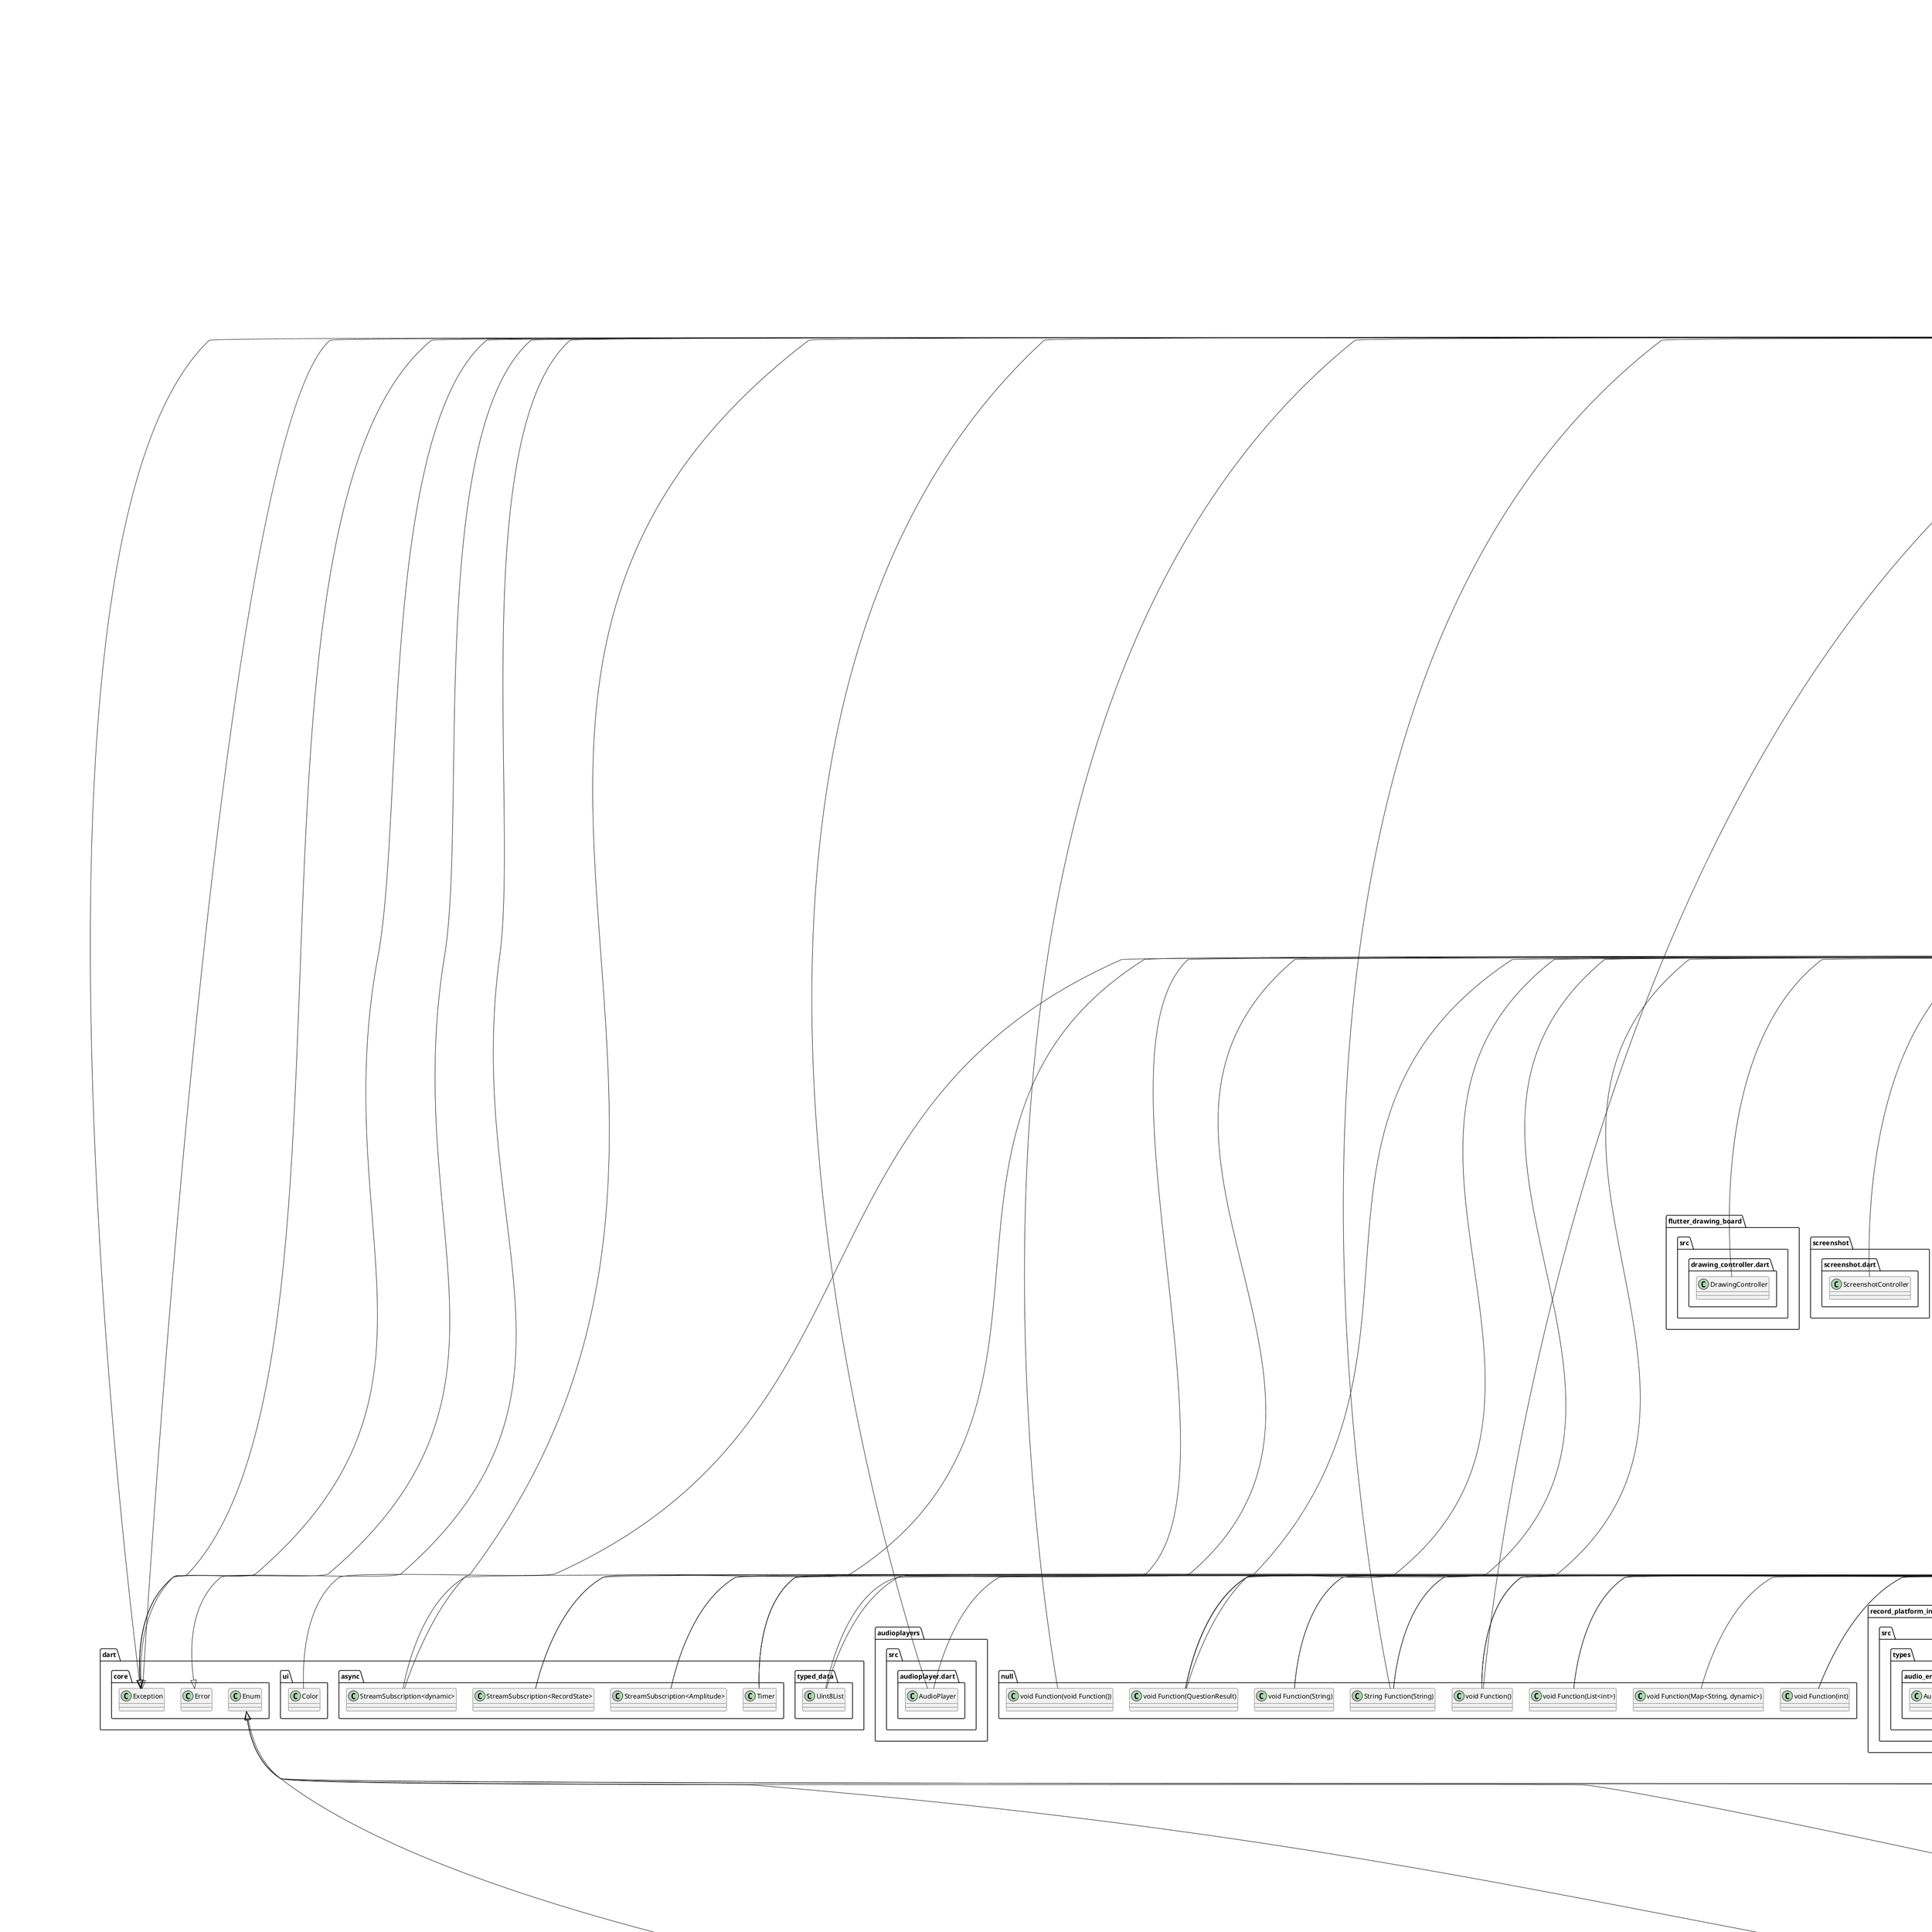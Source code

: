 @startuml
set namespaceSeparator ::

class "aphasia_recovery::deprecated::doctor_exam_drafts.dart::DoctorExamDraftsPage" {
  +State<DoctorExamDraftsPage> createState()
}

"flutter::src::widgets::framework.dart::StatefulWidget" <|-- "aphasia_recovery::deprecated::doctor_exam_drafts.dart::DoctorExamDraftsPage"

class "aphasia_recovery::deprecated::doctor_exam_drafts.dart::_DoctorExamDraftsPageState" {
  +Widget build()
}

"flutter::src::widgets::framework.dart::State" <|-- "aphasia_recovery::deprecated::doctor_exam_drafts.dart::_DoctorExamDraftsPageState"

class "aphasia_recovery::deprecated::doctor_recovery_management.dart::DoctorRecoveryManagementPage" {
  +State<DoctorRecoveryManagementPage> createState()
}

"flutter::src::widgets::framework.dart::StatefulWidget" <|-- "aphasia_recovery::deprecated::doctor_recovery_management.dart::DoctorRecoveryManagementPage"

class "aphasia_recovery::deprecated::doctor_recovery_management.dart::_DoctorRecoveryManagementPageState" {
  +void initState()
  +Widget build()
}

"flutter::src::widgets::framework.dart::State" <|-- "aphasia_recovery::deprecated::doctor_recovery_management.dart::_DoctorRecoveryManagementPageState"

class "aphasia_recovery::deprecated::exam_entry.dart::ExamEntryPatientPage" {
  +Widget build()
}

"flutter::src::widgets::framework.dart::StatelessWidget" <|-- "aphasia_recovery::deprecated::exam_entry.dart::ExamEntryPatientPage"

class "aphasia_recovery::deprecated::exam_entry.dart::ExamEntryDoctorPage" {
  +Widget build()
}

"flutter::src::widgets::framework.dart::StatelessWidget" <|-- "aphasia_recovery::deprecated::exam_entry.dart::ExamEntryDoctorPage"

class "aphasia_recovery::deprecated::exam_entry.dart::EntryCards" {
  +Widget build()
}

"flutter::src::widgets::framework.dart::StatelessWidget" <|-- "aphasia_recovery::deprecated::exam_entry.dart::EntryCards"

class "aphasia_recovery::deprecated::global_states_provider.dart::GlobalStatesProviders" {
  -Widget _child
  +Widget build()
}

"aphasia_recovery::deprecated::global_states_provider.dart::GlobalStatesProviders" o-- "flutter::src::widgets::framework.dart::Widget"
"flutter::src::widgets::framework.dart::StatelessWidget" <|-- "aphasia_recovery::deprecated::global_states_provider.dart::GlobalStatesProviders"

class "aphasia_recovery::deprecated::home.dart::HomePage" {
  +State<StatefulWidget> createState()
}

"flutter::src::widgets::framework.dart::StatefulWidget" <|-- "aphasia_recovery::deprecated::home.dart::HomePage"

class "aphasia_recovery::deprecated::home.dart::_HomePageState" {
  +int selectedNavIndex
  +Widget build()
}

"flutter::src::widgets::framework.dart::State" <|-- "aphasia_recovery::deprecated::home.dart::_HomePageState"
"aphasia_recovery::mixin::widgets_mixin.dart::UseCommonStyles" <|-- "aphasia_recovery::deprecated::home.dart::_HomePageState"

class "aphasia_recovery::deprecated::patient_starred_recovery.dart::PatientStarredRecoveryPage" {
  +State<PatientStarredRecoveryPage> createState()
}

"flutter::src::widgets::framework.dart::StatefulWidget" <|-- "aphasia_recovery::deprecated::patient_starred_recovery.dart::PatientStarredRecoveryPage"

class "aphasia_recovery::deprecated::patient_starred_recovery.dart::_PatientStarredRecoveryPageState" {
  +Widget build()
}

"flutter::src::widgets::framework.dart::State" <|-- "aphasia_recovery::deprecated::patient_starred_recovery.dart::_PatientStarredRecoveryPageState"

class "aphasia_recovery::deprecated::recovery_entry.dart::RecoveryEntryPatientPage" {
  +Widget build()
}

"flutter::src::widgets::framework.dart::StatelessWidget" <|-- "aphasia_recovery::deprecated::recovery_entry.dart::RecoveryEntryPatientPage"

class "aphasia_recovery::deprecated::recovery_entry.dart::RecoveryEntryDoctorPage" {
  +Widget build()
}

"flutter::src::widgets::framework.dart::StatelessWidget" <|-- "aphasia_recovery::deprecated::recovery_entry.dart::RecoveryEntryDoctorPage"

class "aphasia_recovery::deprecated::recovery_entry.dart::_EntryCards" {
  +Widget build()
}

"flutter::src::widgets::framework.dart::StatelessWidget" <|-- "aphasia_recovery::deprecated::recovery_entry.dart::_EntryCards"

class "aphasia_recovery::deprecated::user_info.dart::UserInfo" {
  -int? _role
  -String? _name
  -String? _phoneOrEmail
  +int? role
  +String? name
  +String? phoneOrEmail
}

"flutter::src::foundation::change_notifier.dart::ChangeNotifier" <|-- "aphasia_recovery::deprecated::user_info.dart::UserInfo"

class "aphasia_recovery::enum::command_actions.dart::ClickAction" {
  +int index
  {static} +List<ClickAction> values
  {static} +ClickAction touch
  {static} +ClickAction turnOver
  {static} +ClickAction take
}

"aphasia_recovery::enum::command_actions.dart::ClickAction" o-- "aphasia_recovery::enum::command_actions.dart::ClickAction"
"dart::core::Enum" <|-- "aphasia_recovery::enum::command_actions.dart::ClickAction"

class "aphasia_recovery::enum::command_actions.dart::PutDownAction" {
  +int index
  {static} +List<PutDownAction> values
  {static} +PutDownAction putDown
  {static} +PutDownAction cover
  {static} +PutDownAction switchPlace
}

"aphasia_recovery::enum::command_actions.dart::PutDownAction" o-- "aphasia_recovery::enum::command_actions.dart::PutDownAction"
"dart::core::Enum" <|-- "aphasia_recovery::enum::command_actions.dart::PutDownAction"

class "aphasia_recovery::enum::fake_reflection.dart::ClassProperties" {
  +int index
  {static} +List<ClassProperties> values
  {static} +ClassProperties constructor
  {static} +ClassProperties typeName
  {static} +ClassProperties displayName
}

"aphasia_recovery::enum::fake_reflection.dart::ClassProperties" o-- "aphasia_recovery::enum::fake_reflection.dart::ClassProperties"
"dart::core::Enum" <|-- "aphasia_recovery::enum::fake_reflection.dart::ClassProperties"

class "aphasia_recovery::enum::radio.dart::QuestionSetType" {
  +int index
  {static} +List<QuestionSetType> values
  {static} +QuestionSetType exam
  {static} +QuestionSetType recovery
}

"aphasia_recovery::enum::radio.dart::QuestionSetType" o-- "aphasia_recovery::enum::radio.dart::QuestionSetType"
"dart::core::Enum" <|-- "aphasia_recovery::enum::radio.dart::QuestionSetType"

class "aphasia_recovery::enum::system.dart::PlatformType" {
  +int index
  {static} +List<PlatformType> values
  {static} +PlatformType web
  {static} +PlatformType iOS
  {static} +PlatformType android
  {static} +PlatformType windows
  {static} +PlatformType linux
  {static} +PlatformType macOS
  {static} +PlatformType fuchsia
}

"aphasia_recovery::enum::system.dart::PlatformType" o-- "aphasia_recovery::enum::system.dart::PlatformType"
"dart::core::Enum" <|-- "aphasia_recovery::enum::system.dart::PlatformType"

class "aphasia_recovery::exceptions::http_exceptions.dart::HttpRequestException" {
  +String? message
  +Response? response
  +StreamedResponse? streamedResponse
  +int statusCode
  +String toString()
}

"aphasia_recovery::exceptions::http_exceptions.dart::HttpRequestException" o-- "http::src::response.dart::Response"
"aphasia_recovery::exceptions::http_exceptions.dart::HttpRequestException" o-- "http::src::streamed_response.dart::StreamedResponse"
"dart::core::Exception" <|-- "aphasia_recovery::exceptions::http_exceptions.dart::HttpRequestException"

class "aphasia_recovery::exceptions::http_exceptions.dart::ExamNotFoundException" {
  +String examId
  +String toString()
}

"dart::core::Exception" <|-- "aphasia_recovery::exceptions::http_exceptions.dart::ExamNotFoundException"

class "aphasia_recovery::exceptions::local_exceptions.dart::InCompleteExamException" {
  +bool needCategory
  +bool needDiagnosisRule
  +bool needEvalRule
  +int? categoryIndex
  +bool needSubCategory
  +bool needCateEvalRule
  +int? subCategoryIndex
  +bool needQuestion
  +bool needSubCateEvalRule
  +String message
}

"dart::core::Exception" <|-- "aphasia_recovery::exceptions::local_exceptions.dart::InCompleteExamException"

class "aphasia_recovery::exceptions::local_exceptions.dart::EditPublishedQuestionSetException" {
  {static} +String promptMessage
  +String getPromptMessage()
}

"dart::core::Exception" <|-- "aphasia_recovery::exceptions::local_exceptions.dart::EditPublishedQuestionSetException"

class "aphasia_recovery::exceptions::local_exceptions.dart::IncompleteModelException" {
  +Type modelType
  +Object modelObj
}

"dart::core::Exception" <|-- "aphasia_recovery::exceptions::local_exceptions.dart::IncompleteModelException"

class "aphasia_recovery::exceptions::local_exceptions.dart::UnexpectedError" {
  +String msg
  +String toString()
}

"dart::core::Error" <|-- "aphasia_recovery::exceptions::local_exceptions.dart::UnexpectedError"

abstract class "aphasia_recovery::mixin::audio_record::platform::audio_recorder_io.dart::AudioRecorderMixin" {
  +dynamic recordFile()
  +dynamic recordStream()
  +void downloadWebData()
  -dynamic _getPath()
}

abstract class "aphasia_recovery::mixin::audio_record::platform::audio_recorder_web.dart::AudioRecorderMixin" {
  +dynamic recordFile()
  +dynamic recordStream()
  +void downloadWebData()
}

abstract class "aphasia_recovery::mixin::eval_rule_mixin.dart::FuzzyEvalSetting" {
  +bool enableFuzzyEvaluation
  +void enableFuzzy()
  +void disableFuzzy()
}

abstract class "aphasia_recovery::mixin::eval_rule_mixin.dart::RuleKeyword" {
  +String keyword
}

abstract class "aphasia_recovery::mixin::eval_rule_mixin.dart::KeywordList" {
  +List<String> keywords
}

abstract class "aphasia_recovery::mixin::eval_rule_mixin.dart::AnswerOrder" {
  +bool enforceOrder
}

abstract class "aphasia_recovery::mixin::eval_rule_mixin.dart::LongAnswer" {
  +String answerText
}

class "aphasia_recovery::mixin::widgets_mixin.dart::CommonStyles" {
  +double widgetsElevation
  +double listTileCommonHeight
  +ThemeData theme
  +TextStyle? titleStyle
  +TextStyle? bodyStyle
  +TextStyle? hintTextStyle
  +Color? errorColor
  +Color? onErrorColor
  +Color? onPrimaryColor
  +Color? primaryColor
  +Color? focusListTileColor
  +bool isMedium
  +bool isLarge
  +bool isSmall
}

"aphasia_recovery::mixin::widgets_mixin.dart::CommonStyles" o-- "flutter::src::material::theme_data.dart::ThemeData"
"aphasia_recovery::mixin::widgets_mixin.dart::CommonStyles" o-- "flutter::src::painting::text_style.dart::TextStyle"
"aphasia_recovery::mixin::widgets_mixin.dart::CommonStyles" o-- "dart::ui::Color"

class "aphasia_recovery::mixin::widgets_mixin.dart::TextFieldCommonValidators" {
  +String? Function(String?) notEmptyValidator()
  +String? needChineseValidator()
  +String? needIntValidator()
  +String? Function(String?) needGreaterThanOrEqualIntValidator()
  +String? needDoubleValidator()
  +String? Function(String?) needGreaterThanOrEqualDoubleValidator()
  +String? Function(String?) needSmallerThanOrEqualDoubleValidator()
}

abstract class "aphasia_recovery::mixin::widgets_mixin.dart::ResettableState" {
  +void resetState()
}

class "aphasia_recovery::mixin::widgets_mixin.dart::FieldSetting" {
  +GlobalKey<FormFieldState<dynamic>> key
  +TextEditingController ctrl
  +String? Function(String?) validator
  +void Function() reset
  +void Function() applyToModel
}

"aphasia_recovery::mixin::widgets_mixin.dart::FieldSetting" o-- "flutter::src::widgets::framework.dart::GlobalKey<FormFieldState<dynamic>>"
"aphasia_recovery::mixin::widgets_mixin.dart::FieldSetting" o-- "flutter::src::widgets::editable_text.dart::TextEditingController"
"aphasia_recovery::mixin::widgets_mixin.dart::FieldSetting" o-- "null::String Function(String)"
"aphasia_recovery::mixin::widgets_mixin.dart::FieldSetting" o-- "null::void Function()"

abstract class "aphasia_recovery::mixin::widgets_mixin.dart::RequireLogin" {
  +bool checkLoginStatus()
}

abstract class "aphasia_recovery::mixin::widgets_mixin.dart::UseCommonStyles" {
  +CommonStyles? commonStyles
  +CommonStyles initStyles()
}

"aphasia_recovery::mixin::widgets_mixin.dart::UseCommonStyles" o-- "aphasia_recovery::mixin::widgets_mixin.dart::CommonStyles"

abstract class "aphasia_recovery::mixin::widgets_mixin.dart::AudioPlayerSetting" {
  +void Function(void Function()) setStateProxy
  +AudioPlayer player
  +Duration? audioDuration
  +Duration? playPosition
  -StreamSubscription<dynamic>? _durationSubscription
  -StreamSubscription<dynamic>? _positionSubscription
  -StreamSubscription<dynamic>? _playerCompleteSubscription
  +bool isPlaying
  +bool isPaused
  +bool isPlayerDisposed
  +String durationText
  +String positionText
  +dynamic play()
  +dynamic pause()
  +dynamic stop()
  +void setupPlayer()
  +void initPlayStateSubscription()
  +void disposePlayStateSubscription()
  +Widget buildPlayer()
}

"aphasia_recovery::mixin::widgets_mixin.dart::AudioPlayerSetting" o-- "null::void Function(void Function())"
"aphasia_recovery::mixin::widgets_mixin.dart::AudioPlayerSetting" o-- "audioplayers::src::audioplayer.dart::AudioPlayer"
"aphasia_recovery::mixin::widgets_mixin.dart::AudioPlayerSetting" o-- "dart::async::StreamSubscription<dynamic>"

abstract class "aphasia_recovery::mixin::widgets_mixin.dart::StateWithTextFields" {
  +Map<String, FieldSetting> fieldsSetting
  +void initFieldSettings()
  +bool applyFieldsChangesToModel()
  +void resetAllFields()
  +bool validateAllFields()
}

abstract class "aphasia_recovery::mixin::widgets_mixin.dart::QuestionImage" {
  +CountDown? imageDisplayCounter
  +bool imageDisplayed
  +void initQuestionImage()
  +void startQuestionImageFadeCountDown()
}

"aphasia_recovery::mixin::widgets_mixin.dart::QuestionImage" o-- "aphasia_recovery::utils::counter.dart::CountDown"

abstract class "aphasia_recovery::mixin::widgets_mixin.dart::QuestionText" {
  +bool isQuestionTextDisplayed
  +void initQuestionText()
}

abstract class "aphasia_recovery::mixin::widgets_mixin.dart::QuestionAnswerArea" {
  +WrappedAudioPlayer? player
  +CountDown? timeLimitCountDown
  +CountDown? imageDisplayCounter
  +bool imageDisplayed
  +bool isQuestionTextDisplayed
  +HintRule? hintingRule
  +bool evaluating
  +String? displayImageUrl
  +String? displayText
  +bool hinting
  +void setImageDisplayed()
  +void displayImageWithFadeCountDown()
  +void setQuestionTextDisplayed()
  +void initQuestionStem()
  +void trySetAnswerTime()
  +void tryStartTimeLimitCounter()
  +void finishAnswer()
  +void doCommonFinishStep()
  +void setState()
  +dynamic doEvalQuestion()
  +void triggerHint()
  +void setHintStates()
  +void resetAnswerStateAfterHint()
  +void disposePlayerAndCounters()
}

"aphasia_recovery::mixin::widgets_mixin.dart::QuestionAnswerArea" o-- "aphasia_recovery::utils::thirdparty::audio_player.dart::WrappedAudioPlayer"
"aphasia_recovery::mixin::widgets_mixin.dart::QuestionAnswerArea" o-- "aphasia_recovery::utils::counter.dart::CountDown"
"aphasia_recovery::mixin::widgets_mixin.dart::QuestionAnswerArea" o-- "aphasia_recovery::models::rules.dart::HintRule"

class "aphasia_recovery::models::exam::category.dart::QuestionCategory" {
  +String description
  +List<QuestionSubCategory> subCategories
  +List<ExamCategoryEvalRule> rules
  +Map<String, dynamic> toJson()
  +void addSubCategoryLocally()
}

class "aphasia_recovery::models::exam::exam_recovery.dart::ExamQuestionSet" {
  -String? _id
  +String name
  +String description
  +bool recovery
  +bool published
  +List<QuestionCategory> categories
  +List<DiagnosisRule> diagnosisRules
  +List<ExamEvalRule> rules
  +String? id
  +Map<String, dynamic> toJson()
  +ExamQuestionSet copy()
  {static} +dynamic getById()
  {static} +dynamic getByDoctorUserId()
  {static} +dynamic createExam()
  +void addCategoryLocally()
  -void _checkPublished()
  -void _checkCategoryIndex()
  +dynamic updateName()
  +dynamic updateDescription()
  +dynamic addCategory()
  +dynamic deleteCategory()
  +dynamic updateCategory()
  +dynamic moveCategoryUp()
  +dynamic moveCategoryDown()
  -void _checkSubCategoryIndex()
  +dynamic addSubCategory()
  +dynamic updateSubCategory()
  +dynamic deleteSubCategory()
  +dynamic moveSubCategoryUp()
  +dynamic moveSubCategoryDown()
  -dynamic _checkQuestionIndex()
  +dynamic addQuestion()
  +dynamic updateQuestion()
  +dynamic deleteQuestion()
  +dynamic moveQuestionUp()
  +dynamic moveQuestionDown()
  -void _setPublished()
  +dynamic publish()
  -void _checkDiagnosisRuleIndex()
  +dynamic addDiagnosisRule()
  +dynamic deleteDiagnosisRule()
  +dynamic updateDiagnosisRule()
  -dynamic _checkCategoryEvalRuleIndex()
  +dynamic addCategoryEvalRule()
  +dynamic updateCategoryEvalRule()
  +dynamic deleteCategoryEvalRule()
  -dynamic _checkSubCategoryEvalRuleIndex()
  +dynamic addSubCategoryEvalRule()
  +dynamic updateSubCategoryEvalRule()
  +dynamic deleteSubCategoryEvalRule()
  -dynamic _checkSubCategoryTerminateRuleIndex()
  +dynamic addSubCategoryTerminateRule()
  +dynamic updateSubCategoryTerminateRule()
  +dynamic deleteSubCategoryTerminateRule()
  +void checkSettingBeforePublish()
  -void _passOrThrowIncompleteException()
}

class "aphasia_recovery::models::exam::sub_category.dart::QuestionSubCategory" {
  +String description
  +List<Question> questions
  +List<TerminateRule> terminateRules
  +List<ExamSubCategoryEvalRule> evalRules
  +QuestionSubCategory copy()
  +Map<String, dynamic> toJson()
  +bool checkIfTerminate()
}

abstract class "aphasia_recovery::models::question::question.dart::Question" {
  -String? _id
  +String? alias
  +String? questionText
  +String? audioUrl
  +String? imageUrl
  +int omitImageAfterSeconds
  {static} +int maxOmitTime
  +String typeName
  +QuestionEvalRule? evalRule
  +String? id
  {static} +dynamic updateQuestion()
  +Map<String, dynamic> toJson()
  +Question copy()
  +String defaultQuestionName()
  +Widget buildAnswerAreaWidget()
}

"aphasia_recovery::models::question::question.dart::Question" o-- "aphasia_recovery::models::rules.dart::QuestionEvalRule"

class "aphasia_recovery::models::question::question.dart::AudioQuestion" {
  {static} +Map<Type, dynamic> availableEvalRuleTypes()
  {static} +String questionTypeName()
  +Map<String, dynamic> toJson()
  +String defaultQuestionName()
  +Widget buildAnswerAreaWidget()
}

"aphasia_recovery::models::question::question.dart::Question" <|-- "aphasia_recovery::models::question::question.dart::AudioQuestion"

class "aphasia_recovery::models::question::question.dart::ChoiceQuestion" {
  {static} +Map<Type, dynamic> availableEvalRuleTypes()
  {static} +String questionTypeName()
  +Map<String, dynamic> toJson()
  +String defaultQuestionName()
  +Widget buildAnswerAreaWidget()
}

"aphasia_recovery::models::question::question.dart::Question" <|-- "aphasia_recovery::models::question::question.dart::ChoiceQuestion"

class "aphasia_recovery::models::question::question.dart::CommandQuestion" {
  {static} +Map<Type, dynamic> availableEvalRuleTypes()
  {static} +String questionTypeName()
  +Map<String, dynamic> toJson()
  +String defaultQuestionName()
  +Widget buildAnswerAreaWidget()
}

"aphasia_recovery::models::question::question.dart::Question" <|-- "aphasia_recovery::models::question::question.dart::CommandQuestion"

class "aphasia_recovery::models::question::question.dart::WritingQuestion" {
  {static} +Map<Type, dynamic> availableEvalRuleTypes()
  {static} +String questionTypeName()
  +Map<String, dynamic> toJson()
  +String defaultQuestionName()
  +Widget buildAnswerAreaWidget()
}

"aphasia_recovery::models::question::question.dart::Question" <|-- "aphasia_recovery::models::question::question.dart::WritingQuestion"

class "aphasia_recovery::models::question::question.dart::ItemFindingQuestion" {
  {static} +Map<Type, dynamic> availableEvalRuleTypes()
  {static} +String questionTypeName()
  +Map<String, dynamic> toJson()
  +String defaultQuestionName()
  +Widget buildAnswerAreaWidget()
}

"aphasia_recovery::models::question::question.dart::Question" <|-- "aphasia_recovery::models::question::question.dart::ItemFindingQuestion"

class "aphasia_recovery::models::result::results.dart::ExamResult" {
  +String? id
  +String? resultText
  +double? finalScore
  +DateTime? startTime
  +DateTime? finishTime
  +bool isRecovery
  +String examName
  +List<CategoryResult> categoryResults
  +Map<String, dynamic> toJson()
  {static} +dynamic getByUid()
  {static} +dynamic createExamResult()
  {static} +dynamic saveExamResult()
}

class "aphasia_recovery::models::result::results.dart::CategoryResult" {
  +String? name
  +double? finalScore
  +List<SubCategoryResult> subResults
  +Map<String, dynamic> toJson()
}

class "aphasia_recovery::models::result::results.dart::SubCategoryResult" {
  +String? name
  +double? finalScore
  +String? terminateReason
  +List<QuestionResult> questionResults
  +void addQuestionResult()
  +Map<String, dynamic> toJson()
}

abstract class "aphasia_recovery::models::result::results.dart::QuestionResult" {
  +Question sourceQuestion
  +double? finalScore
  +int? answerTime
  +bool isHinted
  +Map<String, String> extraResults
  +String typeName
  +Map<String, dynamic> toJson()
}

"aphasia_recovery::models::result::results.dart::QuestionResult" o-- "aphasia_recovery::models::question::question.dart::Question"

class "aphasia_recovery::models::result::results.dart::AudioQuestionResult" {
  +String audioContent
  +List<int>? rawPcm16Data
  +Map<String, dynamic> toJson()
}

"aphasia_recovery::models::result::results.dart::QuestionResult" <|-- "aphasia_recovery::models::result::results.dart::AudioQuestionResult"

class "aphasia_recovery::models::result::results.dart::CommandQuestionResult" {
  +List<CommandActions> actions
  +Map<String, dynamic> toJson()
}

"aphasia_recovery::models::result::results.dart::QuestionResult" <|-- "aphasia_recovery::models::result::results.dart::CommandQuestionResult"

class "aphasia_recovery::models::result::results.dart::ChoiceQuestionResult" {
  +List<int> choiceSelected
  +Map<String, dynamic> toJson()
}

"aphasia_recovery::models::result::results.dart::QuestionResult" <|-- "aphasia_recovery::models::result::results.dart::ChoiceQuestionResult"

class "aphasia_recovery::models::result::results.dart::WritingQuestionResult" {
  +Uint8List? handWriteImageData
  +Map<String, dynamic> toJson()
}

"aphasia_recovery::models::result::results.dart::WritingQuestionResult" o-- "dart::typed_data::Uint8List"
"aphasia_recovery::models::result::results.dart::QuestionResult" <|-- "aphasia_recovery::models::result::results.dart::WritingQuestionResult"

class "aphasia_recovery::models::result::results.dart::ItemFindingQuestionResult" {
  +List<double>? clickCoordinate
  +Map<String, dynamic> toJson()
}

"aphasia_recovery::models::result::results.dart::QuestionResult" <|-- "aphasia_recovery::models::result::results.dart::ItemFindingQuestionResult"

abstract class "aphasia_recovery::models::rules.dart::DiagnosisRule" {
  +String typeName
  +List<int> categoryIndices
  +Map<String, dynamic> toJson()
  +String displayName()
  +DiagnosisRule copy()
  +void addCategory()
  +int removeCategory()
  +bool checkAndDiagnose()
}

class "aphasia_recovery::models::rules.dart::ScoreRange" {
  +double min
  +double max
  +Map<String, dynamic> toJson()
}

class "aphasia_recovery::models::rules.dart::DiagnoseByScoreRange" {
  +List<ScoreRange> ranges
  +String aphasiaType
  {static} +String ruleDisplayName()
  +Map<String, dynamic> toJson()
  +DiagnoseByScoreRange copy()
  +String displayName()
  +void addRange()
  +int removeCategory()
  +bool checkAndDiagnose()
}

"aphasia_recovery::models::rules.dart::DiagnosisRule" <|-- "aphasia_recovery::models::rules.dart::DiagnoseByScoreRange"

abstract class "aphasia_recovery::models::rules.dart::ExamEvalRule" {
  +List<int> categoryIndices
  +String resultDimensionName
  +String typeName
  +ExamResult evaluate()
  +String displayName()
  +Map<String, dynamic> toJson()
}

class "aphasia_recovery::models::rules.dart::ExamEvalByCategoryScoreSum" {
  {static} +String ruleDisplayName()
  +ExamResult evaluate()
  +Map<String, dynamic> toJson()
  +String displayName()
}

"aphasia_recovery::models::rules.dart::ExamEvalRule" <|-- "aphasia_recovery::models::rules.dart::ExamEvalByCategoryScoreSum"

abstract class "aphasia_recovery::models::rules.dart::ExamCategoryEvalRule" {
  +String typeName
  +Map<String, dynamic> toJson()
  +ExamCategoryEvalRule copy()
  +String displayName()
  +CategoryResult evaluate()
}

class "aphasia_recovery::models::rules.dart::EvalBySubCategoryScoreSum" {
  +CategoryResult evaluate()
  +Map<String, dynamic> toJson()
  +String displayName()
}

"aphasia_recovery::models::rules.dart::ExamCategoryEvalRule" <|-- "aphasia_recovery::models::rules.dart::EvalBySubCategoryScoreSum"

abstract class "aphasia_recovery::models::rules.dart::ExamSubCategoryEvalRule" {
  +String typeName
  +Map<String, dynamic> toJson()
  +String displayName()
  +ExamSubCategoryEvalRule copy()
  +SubCategoryResult evaluate()
}

class "aphasia_recovery::models::rules.dart::EvalSubCategoryByQuestionScoreSum" {
  +Map<String, dynamic> toJson()
  +SubCategoryResult evaluate()
  +String displayName()
}

"aphasia_recovery::models::rules.dart::ExamSubCategoryEvalRule" <|-- "aphasia_recovery::models::rules.dart::EvalSubCategoryByQuestionScoreSum"

abstract class "aphasia_recovery::models::rules.dart::TerminateRule" {
  +String reason
  +double equivalentScore
  +String typeName
  +TerminateRule copy()
  +bool checkIfNeedTerminate()
}

"aphasia_recovery::models::rules.dart::ExamSubCategoryEvalRule" <|-- "aphasia_recovery::models::rules.dart::TerminateRule"

class "aphasia_recovery::models::rules.dart::ContinuousWrongAnswerTerminate" {
  +int errorCountThreshold
  {static} +String ruleDisplayName()
  +Map<String, dynamic> toJson()
  +SubCategoryResult evaluate()
  +String displayName()
  +bool checkIfNeedTerminate()
}

"aphasia_recovery::models::rules.dart::TerminateRule" <|-- "aphasia_recovery::models::rules.dart::ContinuousWrongAnswerTerminate"

class "aphasia_recovery::models::rules.dart::HintRule" {
  +String? hintText
  +String? hintAudioUrl
  +String? hintImageUrl
  +String? hintImageAssetPath
  +double scoreLowBound
  +double scoreHighBound
  +double adjustValue
  +int scoreAdjustType
  +Map<String, dynamic> toJson()
  +String? checkSetting()
  +bool checkIfMatch()
}

class "aphasia_recovery::models::rules.dart::EvalCondition" {
  +double score
  +List<Map<String, dynamic>> ranges
  +bool isHinted
  +int length
  +Map<String, dynamic> toJson()
  +void addRange()
  +Map<String, dynamic> removeRange()
  +bool checkIfMatch()
}

abstract class "aphasia_recovery::models::rules.dart::QuestionEvalRule" {
  +double fullScore
  +int timeLimit
  -double _defaultScore
  +List<EvalCondition> conditions
  +List<HintRule> hintRules
  +String typeName
  +double defaultScore
  +Map<String, dynamic> toJson()
  +dynamic evaluate()
  +void setScoreByConditions()
  +HintRule? getMatchHintRule()
  +String getScoreConditionName()
  +String? checkSetting()
  +void addEvalCondition()
  +void updateEvalCondition()
  +void deleteEvalCondition()
  +void moveUpEvalCondition()
  +void moveDownEvalCondition()
  +void addHintRule()
  +void deleteHintRule()
  +void updateHintRule()
  +void moveUpHintRule()
  +void moveDownHintRule()
}

class "aphasia_recovery::models::rules.dart::EvalAudioQuestionByKeywordsMatchesCount" {
  {static} +String ruleDisplayName()
  +Map<String, dynamic> toJson()
  +dynamic evaluate()
  +String? checkSetting()
  +String getScoreConditionName()
}

"aphasia_recovery::models::rules.dart::QuestionEvalRule" <|-- "aphasia_recovery::models::rules.dart::EvalAudioQuestionByKeywordsMatchesCount"
"aphasia_recovery::mixin::eval_rule_mixin.dart::FuzzyEvalSetting" <|-- "aphasia_recovery::models::rules.dart::EvalAudioQuestionByKeywordsMatchesCount"
"aphasia_recovery::mixin::eval_rule_mixin.dart::KeywordList" <|-- "aphasia_recovery::models::rules.dart::EvalAudioQuestionByKeywordsMatchesCount"
"aphasia_recovery::mixin::eval_rule_mixin.dart::AnswerOrder" <|-- "aphasia_recovery::models::rules.dart::EvalAudioQuestionByKeywordsMatchesCount"

class "aphasia_recovery::models::rules.dart::EvalAudioQuestionByKeywordMatch" {
  {static} +String ruleDisplayName()
  +Map<String, dynamic> toJson()
  +dynamic evaluate()
  +String? checkSetting()
  +String getScoreConditionName()
}

"aphasia_recovery::models::rules.dart::QuestionEvalRule" <|-- "aphasia_recovery::models::rules.dart::EvalAudioQuestionByKeywordMatch"
"aphasia_recovery::mixin::eval_rule_mixin.dart::FuzzyEvalSetting" <|-- "aphasia_recovery::models::rules.dart::EvalAudioQuestionByKeywordMatch"
"aphasia_recovery::mixin::eval_rule_mixin.dart::RuleKeyword" <|-- "aphasia_recovery::models::rules.dart::EvalAudioQuestionByKeywordMatch"

class "aphasia_recovery::models::rules.dart::EvalAudioQuestionByPronunciation" {
  {static} +String ruleDisplayName()
  +Map<String, dynamic> toJson()
  +dynamic evaluate()
  +String? checkSetting()
  +String getScoreConditionName()
}

"aphasia_recovery::models::rules.dart::QuestionEvalRule" <|-- "aphasia_recovery::models::rules.dart::EvalAudioQuestionByPronunciation"
"aphasia_recovery::mixin::eval_rule_mixin.dart::FuzzyEvalSetting" <|-- "aphasia_recovery::models::rules.dart::EvalAudioQuestionByPronunciation"
"aphasia_recovery::mixin::eval_rule_mixin.dart::RuleKeyword" <|-- "aphasia_recovery::models::rules.dart::EvalAudioQuestionByPronunciation"

class "aphasia_recovery::models::rules.dart::EvalAudioQuestionByFluency" {
  {static} +String ruleDisplayName()
  +dynamic evaluate()
  +Map<String, dynamic> toJson()
  +String? checkSetting()
  +String getScoreConditionName()
}

"aphasia_recovery::models::rules.dart::QuestionEvalRule" <|-- "aphasia_recovery::models::rules.dart::EvalAudioQuestionByFluency"

class "aphasia_recovery::models::rules.dart::EvalAudioQuestionBySimilarity" {
  +double fullScoreThreshold
  +Map<String, dynamic> toJson()
  {static} +String ruleDisplayName()
  +dynamic evaluate()
  +String? checkSetting()
  +String getScoreConditionName()
}

"aphasia_recovery::models::rules.dart::QuestionEvalRule" <|-- "aphasia_recovery::models::rules.dart::EvalAudioQuestionBySimilarity"
"aphasia_recovery::mixin::eval_rule_mixin.dart::FuzzyEvalSetting" <|-- "aphasia_recovery::models::rules.dart::EvalAudioQuestionBySimilarity"
"aphasia_recovery::mixin::eval_rule_mixin.dart::LongAnswer" <|-- "aphasia_recovery::models::rules.dart::EvalAudioQuestionBySimilarity"

class "aphasia_recovery::models::rules.dart::EvalAudioQuestionByWordType" {
  +int wordType
  +Map<String, dynamic> toJson()
  {static} +String ruleDisplayName()
  +dynamic evaluate()
  +String? checkSetting()
  +String getScoreConditionName()
}

"aphasia_recovery::models::rules.dart::QuestionEvalRule" <|-- "aphasia_recovery::models::rules.dart::EvalAudioQuestionByWordType"

class "aphasia_recovery::models::rules.dart::Choice" {
  +String? imageUrl
  +String? imageAssetPath
  +String text
  +String? imageUrlOrPath
  +Map<String, dynamic> toJson()
}

class "aphasia_recovery::models::rules.dart::EvalChoiceQuestionByCorrectChoiceCount" {
  +List<Choice> choices
  +List<int> correctChoices
  {static} +String ruleDisplayName()
  +Map<String, dynamic> toJson()
  +dynamic evaluate()
  +String getScoreConditionName()
  -void _checkChoiceIndex()
  -void _updateCorrectChoiceAfterMove()
  +Choice deleteChoice()
  +void moveChoiceUp()
  +void moveChoiceDown()
  +String? checkSetting()
}

"aphasia_recovery::models::rules.dart::QuestionEvalRule" <|-- "aphasia_recovery::models::rules.dart::EvalChoiceQuestionByCorrectChoiceCount"
"aphasia_recovery::mixin::eval_rule_mixin.dart::AnswerOrder" <|-- "aphasia_recovery::models::rules.dart::EvalChoiceQuestionByCorrectChoiceCount"

class "aphasia_recovery::models::rules.dart::ItemSlot" {
  +String? itemName
  +String? itemImageUrl
  +String? itemImageAssetPath
  +Map<String, dynamic> toJson()
  +ItemSlot copy()
  +void setItem()
  +void setItemWithBuiltInImage()
}

class "aphasia_recovery::models::rules.dart::CommandActions" {
  +int sourceSlotIndex
  +ClickAction firstAction
  +int? targetSlotIndex
  +PutDownAction? secondAction
  +int hashCode
  +Map<String, dynamic> toJson()
  +void setSecondAction()
  +bool ==()
}

"aphasia_recovery::models::rules.dart::CommandActions" o-- "aphasia_recovery::enum::command_actions.dart::ClickAction"
"aphasia_recovery::models::rules.dart::CommandActions" o-- "aphasia_recovery::enum::command_actions.dart::PutDownAction"

class "aphasia_recovery::models::rules.dart::EvalCommandQuestionByCorrectActionCount" {
  -int _slotCount
  +List<ItemSlot> slots
  +List<CommandActions> actions
  +double invalidActionPunishment
  +bool detailMode
  +String? commandText
  +int slotCount
  {static} +String ruleDisplayName()
  +String generateCommandTextFromActions()
  +Map<String, dynamic> toJson()
  +dynamic evaluate()
  +String? checkSetting()
  +String getScoreConditionName()
  +Map<int, ItemSlot> getSlotsWithItem()
  +int indexOfItemName()
  +void setItemSlot()
  +String updateActions()
}

"aphasia_recovery::models::rules.dart::QuestionEvalRule" <|-- "aphasia_recovery::models::rules.dart::EvalCommandQuestionByCorrectActionCount"

class "aphasia_recovery::models::rules.dart::EvalWritingQuestionByCorrectKeywordCount" {
  {static} +String ruleDisplayName()
  +Map<String, dynamic> toJson()
  +dynamic evaluate()
  +String? checkSetting()
  +String getScoreConditionName()
}

"aphasia_recovery::models::rules.dart::QuestionEvalRule" <|-- "aphasia_recovery::models::rules.dart::EvalWritingQuestionByCorrectKeywordCount"
"aphasia_recovery::mixin::eval_rule_mixin.dart::FuzzyEvalSetting" <|-- "aphasia_recovery::models::rules.dart::EvalWritingQuestionByCorrectKeywordCount"
"aphasia_recovery::mixin::eval_rule_mixin.dart::KeywordList" <|-- "aphasia_recovery::models::rules.dart::EvalWritingQuestionByCorrectKeywordCount"

class "aphasia_recovery::models::rules.dart::EvalWritingQuestionByMatchRate" {
  {static} +String ruleDisplayName()
  +Map<String, dynamic> toJson()
  +dynamic evaluate()
  +String? checkSetting()
  +String getScoreConditionName()
}

"aphasia_recovery::models::rules.dart::QuestionEvalRule" <|-- "aphasia_recovery::models::rules.dart::EvalWritingQuestionByMatchRate"
"aphasia_recovery::mixin::eval_rule_mixin.dart::FuzzyEvalSetting" <|-- "aphasia_recovery::models::rules.dart::EvalWritingQuestionByMatchRate"
"aphasia_recovery::mixin::eval_rule_mixin.dart::RuleKeyword" <|-- "aphasia_recovery::models::rules.dart::EvalWritingQuestionByMatchRate"

class "aphasia_recovery::models::rules.dart::EvalItemFoundQuestion" {
  +String? imageUrl
  +List<List<double>> coordinates
  {static} +String ruleDisplayName()
  +Map<String, dynamic> toJson()
  +dynamic evaluate()
  +String? checkSetting()
  +void addPoint()
  +String getScoreConditionName()
}

"aphasia_recovery::models::rules.dart::QuestionEvalRule" <|-- "aphasia_recovery::models::rules.dart::EvalItemFoundQuestion"

class "aphasia_recovery::settings.dart::HttpConstants" {
  {static} +String backendBaseUrl
  {static} +String backendBaseUrlWithoutProtocol
}

class "aphasia_recovery::settings.dart::AppSettings" {
  {static} +bool testMode
  {static} +String notInTestModeErrMsg
  {static} +String authorizeUrl
  {static} +String appId
  {static} +String clientSecrete
  {static} +String apiKey
}

class "aphasia_recovery::states::question_set_states.dart::SingleModelState" {
  +T? model
  +dynamic notifyAll()
}

"flutter::src::foundation::change_notifier.dart::ChangeNotifier" <|-- "aphasia_recovery::states::question_set_states.dart::SingleModelState"

class "aphasia_recovery::states::question_set_states.dart::ExamState" {
  +ExamQuestionSet exam
  +dynamic updateName()
  +dynamic updateDescription()
  +dynamic addDiagnosisRule()
  +dynamic updateDiagnosisRule()
  +dynamic deleteDiagnosisRule()
  +dynamic updateCategory()
  +dynamic deleteCategory()
  +dynamic moveCategoryUp()
  +dynamic moveCategoryDown()
  +dynamic addCategoryEvalRule()
  +dynamic updateCategoryEvalRule()
  +dynamic deleteCategoryEvalRule()
  +dynamic moveSubCategoryUp()
  +dynamic moveSubCategoryDown()
  +dynamic updateSubCategory()
  +dynamic deleteSubCategory()
  +dynamic addSubCategoryEvalRule()
  +dynamic updateSubCategoryEvalRule()
  +dynamic deleteSubCategoryEvalRule()
  +dynamic addSubCategoryTerminateRule()
  +dynamic updateSubCategoryTerminateRule()
  +dynamic deleteSubCategoryTerminateRule()
  +dynamic deleteQuestion()
  +dynamic moveQuestionUp()
  +dynamic moveQuestionDown()
  +dynamic publish()
}

"aphasia_recovery::states::question_set_states.dart::ExamState" o-- "aphasia_recovery::models::exam::exam_recovery.dart::ExamQuestionSet"
"flutter::src::foundation::change_notifier.dart::ChangeNotifier" <|-- "aphasia_recovery::states::question_set_states.dart::ExamState"

class "aphasia_recovery::states::user_identity.dart::UserIdentity" {
  -String _identity
  -String _uid
  -String _token
  -int _role
  +String identity
  +String uid
  +String token
  +bool isPatient
  +bool isDoctor
  {static} +dynamic authWithToken()
  {static} +dynamic login()
  {static} +dynamic logout()
  {static} +dynamic register()
}

"flutter::src::foundation::change_notifier.dart::ChangeNotifier" <|-- "aphasia_recovery::states::user_identity.dart::UserIdentity"

class "aphasia_recovery::utils::counter.dart::CountDown" {
  -Timer? _timer
  -int _currCount
  +int maxCount
  +void Function(int)? onCount
  +void Function()? onComplete
  -bool _isComplete
  +int timePassed
  +bool isComplete
  +void start()
  +void complete()
  +void cancel()
  +Widget buildCountWidget()
}

"aphasia_recovery::utils::counter.dart::CountDown" o-- "dart::async::Timer"
"aphasia_recovery::utils::counter.dart::CountDown" o-- "null::void Function(int)"
"aphasia_recovery::utils::counter.dart::CountDown" o-- "null::void Function()"

class "aphasia_recovery::utils::counter.dart::Counter" {
  -Timer? _timer
  -int _currCount
  +int maxCount
  +void Function(int)? onCount
  +void Function(int)? onComplete
  +int timePassed
  +void start()
  -void _complete()
  +void cancel()
  +Widget buildCountWidget()
}

"aphasia_recovery::utils::counter.dart::Counter" o-- "dart::async::Timer"
"aphasia_recovery::utils::counter.dart::Counter" o-- "null::void Function(int)"

class "aphasia_recovery::utils::http::http_manager.dart::HttpClientManager" {
  {static} -HttpClientManager _instance
  +Client? testClient
  -bool _testMode
  +void enableTestMode()
  +dynamic setTokenToHeaders()
  +dynamic saveToken()
  +dynamic get()
  +dynamic post()
  +dynamic delete()
  +dynamic patch()
  +dynamic multipartRequest()
}

"aphasia_recovery::utils::http::http_manager.dart::HttpClientManager" o-- "aphasia_recovery::utils::http::http_manager.dart::HttpClientManager"
"aphasia_recovery::utils::http::http_manager.dart::HttpClientManager" o-- "http::src::client.dart::Client"

class "aphasia_recovery::utils::http::http_mock.mocks.dart::_FakeResponse_0" {
}

"mockito::src::mock.dart::SmartFake" <|-- "aphasia_recovery::utils::http::http_mock.mocks.dart::_FakeResponse_0"
"http::src::response.dart::Response" <|-- "aphasia_recovery::utils::http::http_mock.mocks.dart::_FakeResponse_0"

class "aphasia_recovery::utils::http::http_mock.mocks.dart::_FakeStreamedResponse_1" {
}

"mockito::src::mock.dart::SmartFake" <|-- "aphasia_recovery::utils::http::http_mock.mocks.dart::_FakeStreamedResponse_1"
"http::src::streamed_response.dart::StreamedResponse" <|-- "aphasia_recovery::utils::http::http_mock.mocks.dart::_FakeStreamedResponse_1"

class "aphasia_recovery::utils::http::http_mock.mocks.dart::MockClient" {
  +dynamic head()
  +dynamic get()
  +dynamic post()
  +dynamic put()
  +dynamic patch()
  +dynamic delete()
  +dynamic read()
  +dynamic readBytes()
  +dynamic send()
  +void close()
}

"mockito::src::mock.dart::Mock" <|-- "aphasia_recovery::utils::http::http_mock.mocks.dart::MockClient"
"http::src::client.dart::Client" <|-- "aphasia_recovery::utils::http::http_mock.mocks.dart::MockClient"

class "aphasia_recovery::utils::io::file.dart::WrappedFile" {
  +PlatformFile file
  +String name
  +int size
  +String? path
  +Uint8List? bytes
}

"aphasia_recovery::utils::io::file.dart::WrappedFile" o-- "file_picker::src::platform_file.dart::PlatformFile"
"aphasia_recovery::utils::io::file.dart::WrappedFile" o-- "dart::typed_data::Uint8List"

class "aphasia_recovery::utils::io::shared_pref.dart::WrappedSharedPref" {
  -dynamic _prefs
  {static} +WrappedSharedPref? instance
  +dynamic saveToken()
  +dynamic retrieveToken()
  +dynamic deleteToken()
}

"aphasia_recovery::utils::io::shared_pref.dart::WrappedSharedPref" o-- "aphasia_recovery::utils::io::shared_pref.dart::WrappedSharedPref"

class "aphasia_recovery::utils::thirdparty::audio_player.dart::WrappedAudioPlayer" {
  +AudioPlayer player
  +Duration? audioDuration
  +Duration? playPosition
  -StreamSubscription<dynamic>? _durationSubscription
  -StreamSubscription<dynamic>? _positionSubscription
  -StreamSubscription<dynamic>? _playerCompleteSubscription
  +void Function()? onComplete
  +bool isPlaying
  +bool isPaused
  +bool isPlayerDisposed
  +String durationText
  +String positionText
  +dynamic play()
  +dynamic pause()
  +dynamic stop()
  +dynamic dispose()
  +void setup()
  +void initPlayStateSubscription()
  +void disposePlayStateSubscription()
  +Widget buildPlayer()
}

"aphasia_recovery::utils::thirdparty::audio_player.dart::WrappedAudioPlayer" o-- "audioplayers::src::audioplayer.dart::AudioPlayer"
"aphasia_recovery::utils::thirdparty::audio_player.dart::WrappedAudioPlayer" o-- "dart::async::StreamSubscription<dynamic>"
"aphasia_recovery::utils::thirdparty::audio_player.dart::WrappedAudioPlayer" o-- "null::void Function()"

class "aphasia_recovery::utils::thirdparty::audio_recorder.dart::WrappedAudioRecorder" {
  -AudioRecorder _audioRecorder
  -StreamSubscription<RecordState>? _recordSub
  -StreamSubscription<Amplitude>? _amplitudeSub
  -RecordState _recordState
  -Amplitude? _amplitude
  +void Function(Map<String, dynamic>)? amplitudeUpdater
  +void Function(List<int>) onStop
  +bool isStopped
  +bool isRecording
  +bool isPaused
  -void _initRecorder()
  -void _updateRecordState()
  +dynamic requestPermission()
  +dynamic start()
  +void disposeSubscription()
  +dynamic stop()
  +dynamic dispose()
  +dynamic pause()
  +dynamic resume()
  -dynamic _isEncoderSupported()
}

"aphasia_recovery::utils::thirdparty::audio_recorder.dart::WrappedAudioRecorder" o-- "record::src::record.dart::AudioRecorder"
"aphasia_recovery::utils::thirdparty::audio_recorder.dart::WrappedAudioRecorder" o-- "dart::async::StreamSubscription<RecordState>"
"aphasia_recovery::utils::thirdparty::audio_recorder.dart::WrappedAudioRecorder" o-- "dart::async::StreamSubscription<Amplitude>"
"aphasia_recovery::utils::thirdparty::audio_recorder.dart::WrappedAudioRecorder" o-- "record_platform_interface::src::types::record_state.dart::RecordState"
"aphasia_recovery::utils::thirdparty::audio_recorder.dart::WrappedAudioRecorder" o-- "record_platform_interface::src::types::amplitude.dart::Amplitude"
"aphasia_recovery::utils::thirdparty::audio_recorder.dart::WrappedAudioRecorder" o-- "null::void Function(Map<String, dynamic>)"
"aphasia_recovery::utils::thirdparty::audio_recorder.dart::WrappedAudioRecorder" o-- "null::void Function(List<int>)"
"aphasia_recovery::mixin::audio_record::platform::audio_recorder_web.dart::AudioRecorderMixin" <|-- "aphasia_recovery::utils::thirdparty::audio_recorder.dart::WrappedAudioRecorder"

class "aphasia_recovery::widgets::my_app.dart::MyApp" {
  +State<MyApp> createState()
}

"flutter::src::widgets::framework.dart::StatefulWidget" <|-- "aphasia_recovery::widgets::my_app.dart::MyApp"

class "aphasia_recovery::widgets::my_app.dart::_MyAppState" {
  +ExamQuestionSet testExam
  +ExamState testState
  +ExamResult testResult
  +dynamic loginFuture
  +void initState()
  +Widget build()
}

"aphasia_recovery::widgets::my_app.dart::_MyAppState" o-- "aphasia_recovery::models::exam::exam_recovery.dart::ExamQuestionSet"
"aphasia_recovery::widgets::my_app.dart::_MyAppState" o-- "aphasia_recovery::states::question_set_states.dart::ExamState"
"aphasia_recovery::widgets::my_app.dart::_MyAppState" o-- "aphasia_recovery::models::result::results.dart::ExamResult"
"flutter::src::widgets::framework.dart::State" <|-- "aphasia_recovery::widgets::my_app.dart::_MyAppState"
"aphasia_recovery::mixin::widgets_mixin.dart::UseCommonStyles" <|-- "aphasia_recovery::widgets::my_app.dart::_MyAppState"

class "aphasia_recovery::widgets::ui::answer_result.dart::AnswerResultPage" {
  +CommonStyles? commonStyles
  +ExamResult examResult
  +State<AnswerResultPage> createState()
}

"aphasia_recovery::widgets::ui::answer_result.dart::AnswerResultPage" o-- "aphasia_recovery::mixin::widgets_mixin.dart::CommonStyles"
"aphasia_recovery::widgets::ui::answer_result.dart::AnswerResultPage" o-- "aphasia_recovery::models::result::results.dart::ExamResult"
"flutter::src::widgets::framework.dart::StatefulWidget" <|-- "aphasia_recovery::widgets::ui::answer_result.dart::AnswerResultPage"

class "aphasia_recovery::widgets::ui::answer_result.dart::_AnswerResultPageState" {
  +double viewingIconWidth
  +double expandIconWidth
  +double listTilePaddingBase
  -double _menuWidth
  +dynamic viewingItem
  +int? categoryIndex
  +int? subCategoryIndex
  +int? questionIndex
  +double getTileWidth()
  +void initState()
  +Widget build()
  -Widget _buildSummaryTile()
  -Widget _buildQuestionTile()
  -Widget _buildResultArea()
  -Widget _buildExamResultArea()
  -Widget _buildCateResArea()
  -Widget _buildSubCateResArea()
  -Widget _buildQuestionResArea()
}

"flutter::src::widgets::framework.dart::State" <|-- "aphasia_recovery::widgets::ui::answer_result.dart::_AnswerResultPageState"
"aphasia_recovery::mixin::widgets_mixin.dart::UseCommonStyles" <|-- "aphasia_recovery::widgets::ui::answer_result.dart::_AnswerResultPageState"

class "aphasia_recovery::widgets::ui::common::audio_recorder.dart::Recorder" {
  +void Function(String)? onStop
  +void Function(List<int>)? onStreamModeStop
  +AudioEncoder encoder
  +bool streamMode
  +State<Recorder> createState()
}

"aphasia_recovery::widgets::ui::common::audio_recorder.dart::Recorder" o-- "null::void Function(String)"
"aphasia_recovery::widgets::ui::common::audio_recorder.dart::Recorder" o-- "null::void Function(List<int>)"
"aphasia_recovery::widgets::ui::common::audio_recorder.dart::Recorder" o-- "record_platform_interface::src::types::audio_encoder.dart::AudioEncoder"
"flutter::src::widgets::framework.dart::StatefulWidget" <|-- "aphasia_recovery::widgets::ui::common::audio_recorder.dart::Recorder"

class "aphasia_recovery::widgets::ui::common::audio_recorder.dart::_RecorderState" {
  -int _recordDuration
  -Timer? _timer
  -AudioRecorder _audioRecorder
  -StreamSubscription<RecordState>? _recordSub
  -RecordState _recordState
  -StreamSubscription<Amplitude>? _amplitudeSub
  -Amplitude? _amplitude
  +void initState()
  -dynamic _start()
  -dynamic _stop()
  -dynamic _pause()
  -dynamic _resume()
  -void _updateRecordState()
  -dynamic _isEncoderSupported()
  +Widget build()
  +void dispose()
  -Widget _buildRecordStopControl()
  -Widget _buildPauseResumeControl()
  -Widget _buildText()
  -Widget _buildTimer()
  -String _formatNumber()
  -void _startTimer()
}

"aphasia_recovery::widgets::ui::common::audio_recorder.dart::_RecorderState" o-- "dart::async::Timer"
"aphasia_recovery::widgets::ui::common::audio_recorder.dart::_RecorderState" o-- "record::src::record.dart::AudioRecorder"
"aphasia_recovery::widgets::ui::common::audio_recorder.dart::_RecorderState" o-- "dart::async::StreamSubscription<RecordState>"
"aphasia_recovery::widgets::ui::common::audio_recorder.dart::_RecorderState" o-- "record_platform_interface::src::types::record_state.dart::RecordState"
"aphasia_recovery::widgets::ui::common::audio_recorder.dart::_RecorderState" o-- "dart::async::StreamSubscription<Amplitude>"
"aphasia_recovery::widgets::ui::common::audio_recorder.dart::_RecorderState" o-- "record_platform_interface::src::types::amplitude.dart::Amplitude"
"flutter::src::widgets::framework.dart::State" <|-- "aphasia_recovery::widgets::ui::common::audio_recorder.dart::_RecorderState"
"aphasia_recovery::mixin::audio_record::platform::audio_recorder_web.dart::AudioRecorderMixin" <|-- "aphasia_recovery::widgets::ui::common::audio_recorder.dart::_RecorderState"

class "aphasia_recovery::widgets::ui::common::common.dart::CircleIconSwitchTextButton" {
  +int state
  +List<Map<String, dynamic>> btnSetting
  {static} +Map<String, dynamic> btnSettingWith()
  +Widget build()
}

"flutter::src::widgets::framework.dart::StatelessWidget" <|-- "aphasia_recovery::widgets::ui::common::common.dart::CircleIconSwitchTextButton"

class "aphasia_recovery::widgets::ui::common::common.dart::TextOrTextField" {
  +bool editing
  +TextEditingController controller
  +void Function() onQuitEditing
  +void Function() onEnterEditing
  +String Function(String?) validator
  +void Function(String) onChanged
  +Widget build()
}

"aphasia_recovery::widgets::ui::common::common.dart::TextOrTextField" o-- "flutter::src::widgets::editable_text.dart::TextEditingController"
"aphasia_recovery::widgets::ui::common::common.dart::TextOrTextField" o-- "null::void Function()"
"aphasia_recovery::widgets::ui::common::common.dart::TextOrTextField" o-- "null::String Function(String)"
"aphasia_recovery::widgets::ui::common::common.dart::TextOrTextField" o-- "null::void Function(String)"
"flutter::src::widgets::framework.dart::StatelessWidget" <|-- "aphasia_recovery::widgets::ui::common::common.dart::TextOrTextField"
"aphasia_recovery::mixin::widgets_mixin.dart::UseCommonStyles" <|-- "aphasia_recovery::widgets::ui::common::common.dart::TextOrTextField"

class "aphasia_recovery::widgets::ui::common::common.dart::InnerShadowBox" {
  +Widget child
  +Widget build()
}

"aphasia_recovery::widgets::ui::common::common.dart::InnerShadowBox" o-- "flutter::src::widgets::framework.dart::Widget"
"flutter::src::widgets::framework.dart::StatelessWidget" <|-- "aphasia_recovery::widgets::ui::common::common.dart::InnerShadowBox"

class "aphasia_recovery::widgets::ui::common::common.dart::SelectImagesDialog" {
  +String? imageAssetPath
  +String? imageUrl
  +CommonStyles? commonStyles
  +State<SelectImagesDialog> createState()
}

"aphasia_recovery::widgets::ui::common::common.dart::SelectImagesDialog" o-- "aphasia_recovery::mixin::widgets_mixin.dart::CommonStyles"
"flutter::src::widgets::framework.dart::StatefulWidget" <|-- "aphasia_recovery::widgets::ui::common::common.dart::SelectImagesDialog"

class "aphasia_recovery::widgets::ui::common::common.dart::_SelectImagesDialogState" {
  +CommonStyles? commonStyles
  +String? imageUrl
  +String? imageAssetPath
  +void initState()
  +Widget build()
}

"aphasia_recovery::widgets::ui::common::common.dart::_SelectImagesDialogState" o-- "aphasia_recovery::mixin::widgets_mixin.dart::CommonStyles"
"flutter::src::widgets::framework.dart::State" <|-- "aphasia_recovery::widgets::ui::common::common.dart::_SelectImagesDialogState"

class "aphasia_recovery::widgets::ui::common::common.dart::SelectExistingImageDialog" {
  +bool isBuiltIn
  +State<SelectExistingImageDialog> createState()
}

"flutter::src::widgets::framework.dart::StatefulWidget" <|-- "aphasia_recovery::widgets::ui::common::common.dart::SelectExistingImageDialog"

class "aphasia_recovery::widgets::ui::common::common.dart::_SelectExistingImageDialogState" {
  +dynamic futureImages
  +Map<String, dynamic>? selectedImage
  +void initState()
  +Widget build()
}

"flutter::src::widgets::framework.dart::State" <|-- "aphasia_recovery::widgets::ui::common::common.dart::_SelectExistingImageDialogState"
"aphasia_recovery::mixin::widgets_mixin.dart::UseCommonStyles" <|-- "aphasia_recovery::widgets::ui::common::common.dart::_SelectExistingImageDialogState"

class "aphasia_recovery::widgets::ui::doctor::doctor_all_exams.dart::DoctorAllExamsListPage" {
  +bool isRecovery
  +CommonStyles? commonStyles
  +State<DoctorAllExamsListPage> createState()
}

"aphasia_recovery::widgets::ui::doctor::doctor_all_exams.dart::DoctorAllExamsListPage" o-- "aphasia_recovery::mixin::widgets_mixin.dart::CommonStyles"
"flutter::src::widgets::framework.dart::StatefulWidget" <|-- "aphasia_recovery::widgets::ui::doctor::doctor_all_exams.dart::DoctorAllExamsListPage"

class "aphasia_recovery::widgets::ui::doctor::doctor_all_exams.dart::_DoctorAllExamsListPageState" {
  +bool? isRecovery
  +dynamic futureExams
  +int? selectedExamIndex
  +void initState()
  +void didChangeDependencies()
  +Widget build()
  +dynamic refreshExam()
}

"flutter::src::widgets::framework.dart::State" <|-- "aphasia_recovery::widgets::ui::doctor::doctor_all_exams.dart::_DoctorAllExamsListPageState"
"aphasia_recovery::mixin::widgets_mixin.dart::UseCommonStyles" <|-- "aphasia_recovery::widgets::ui::doctor::doctor_all_exams.dart::_DoctorAllExamsListPageState"

class "aphasia_recovery::widgets::ui::doctor::doctor_all_exams.dart::ExamDetailCard" {
  +ExamQuestionSet exam
  +int index
  -_DoctorAllExamsListPageState _parentState
  +CommonStyles? commonStyles
  +Widget build()
}

"aphasia_recovery::widgets::ui::doctor::doctor_all_exams.dart::ExamDetailCard" o-- "aphasia_recovery::models::exam::exam_recovery.dart::ExamQuestionSet"
"aphasia_recovery::widgets::ui::doctor::doctor_all_exams.dart::ExamDetailCard" o-- "aphasia_recovery::widgets::ui::doctor::doctor_all_exams.dart::_DoctorAllExamsListPageState"
"aphasia_recovery::widgets::ui::doctor::doctor_all_exams.dart::ExamDetailCard" o-- "aphasia_recovery::mixin::widgets_mixin.dart::CommonStyles"
"flutter::src::widgets::framework.dart::StatelessWidget" <|-- "aphasia_recovery::widgets::ui::doctor::doctor_all_exams.dart::ExamDetailCard"

class "aphasia_recovery::widgets::ui::doctor::doctor_exams_management.dart::DoctorExamsManagementPage" {
  +CommonStyles? commonStyles
  +State<DoctorExamsManagementPage> createState()
}

"aphasia_recovery::widgets::ui::doctor::doctor_exams_management.dart::DoctorExamsManagementPage" o-- "aphasia_recovery::mixin::widgets_mixin.dart::CommonStyles"
"flutter::src::widgets::framework.dart::StatefulWidget" <|-- "aphasia_recovery::widgets::ui::doctor::doctor_exams_management.dart::DoctorExamsManagementPage"

class "aphasia_recovery::widgets::ui::doctor::doctor_exams_management.dart::DoctorExamsManagementPageState" {
  +int selectedIndex
  +void initState()
  +void didChangeDependencies()
  +Widget build()
}

"flutter::src::widgets::framework.dart::State" <|-- "aphasia_recovery::widgets::ui::doctor::doctor_exams_management.dart::DoctorExamsManagementPageState"
"aphasia_recovery::mixin::widgets_mixin.dart::UseCommonStyles" <|-- "aphasia_recovery::widgets::ui::doctor::doctor_exams_management.dart::DoctorExamsManagementPageState"

class "aphasia_recovery::widgets::ui::doctor::doctor_exam_edit.dart::DoctorExamEditInstructionPage" {
  +bool recoveryMode
  +State<DoctorExamEditInstructionPage> createState()
}

"flutter::src::widgets::framework.dart::StatefulWidget" <|-- "aphasia_recovery::widgets::ui::doctor::doctor_exam_edit.dart::DoctorExamEditInstructionPage"

class "aphasia_recovery::widgets::ui::doctor::doctor_exam_edit.dart::_DoctorExamEditInstructionPageState" {
  -GlobalKey<FormState> _formKey
  +TextEditingController nameFieldCtrl
  +TextEditingController descFieldCtrl
  +TextEditingController templateExamIdField
  +int currentStep
  +bool isRecovery
  +void initState()
  +Widget build()
}

"aphasia_recovery::widgets::ui::doctor::doctor_exam_edit.dart::_DoctorExamEditInstructionPageState" o-- "flutter::src::widgets::framework.dart::GlobalKey<FormState>"
"aphasia_recovery::widgets::ui::doctor::doctor_exam_edit.dart::_DoctorExamEditInstructionPageState" o-- "flutter::src::widgets::editable_text.dart::TextEditingController"
"flutter::src::widgets::framework.dart::State" <|-- "aphasia_recovery::widgets::ui::doctor::doctor_exam_edit.dart::_DoctorExamEditInstructionPageState"
"aphasia_recovery::mixin::widgets_mixin.dart::UseCommonStyles" <|-- "aphasia_recovery::widgets::ui::doctor::doctor_exam_edit.dart::_DoctorExamEditInstructionPageState"

class "aphasia_recovery::widgets::ui::doctor::doctor_exam_edit.dart::DoctorExamEditPage" {
  +State<DoctorExamEditPage> createState()
}

"flutter::src::widgets::framework.dart::StatefulWidget" <|-- "aphasia_recovery::widgets::ui::doctor::doctor_exam_edit.dart::DoctorExamEditPage"

class "aphasia_recovery::widgets::ui::doctor::doctor_exam_edit.dart::_DoctorExamEditPageState" {
  -double _menuWidth
  +double listTileCommonHeight
  +double listTilePaddingBase
  +double tileLeadingWidth
  +double tileContentWidth
  +dynamic editItem
  +int? editCategoryIndex
  +int? editSubCategoryIndex
  +int? editQuestionIndex
  +bool editingItem
  +bool questionTileExpanded
  +void initState()
  +Widget build()
  -Widget _buildSettingTile()
  -Widget _buildQuestionTile()
  -Widget _buildItemName()
  -TextButton _buildNewItemButton()
  -Widget _buildActionArea()
}

"flutter::src::widgets::framework.dart::State" <|-- "aphasia_recovery::widgets::ui::doctor::doctor_exam_edit.dart::_DoctorExamEditPageState"
"aphasia_recovery::mixin::widgets_mixin.dart::UseCommonStyles" <|-- "aphasia_recovery::widgets::ui::doctor::doctor_exam_edit.dart::_DoctorExamEditPageState"

class "aphasia_recovery::widgets::ui::doctor::doctor_exam_edit.dart::ExamSettingEditSubPage" {
  +ExamQuestionSet exam
  -_DoctorExamEditPageState _parentState
  +State<ExamSettingEditSubPage> createState()
}

"aphasia_recovery::widgets::ui::doctor::doctor_exam_edit.dart::ExamSettingEditSubPage" o-- "aphasia_recovery::models::exam::exam_recovery.dart::ExamQuestionSet"
"aphasia_recovery::widgets::ui::doctor::doctor_exam_edit.dart::ExamSettingEditSubPage" o-- "aphasia_recovery::widgets::ui::doctor::doctor_exam_edit.dart::_DoctorExamEditPageState"
"flutter::src::widgets::framework.dart::StatefulWidget" <|-- "aphasia_recovery::widgets::ui::doctor::doctor_exam_edit.dart::ExamSettingEditSubPage"

class "aphasia_recovery::widgets::ui::doctor::doctor_exam_edit.dart::_ExamSettingEditSubPageState" {
  +ExamQuestionSet exam
  +TextEditingController examNameCtrl
  +TextEditingController examDescCtrl
  +String? Function(String?) examNameValidator
  +String? Function(String?) examDescValidator
  +GlobalKey<FormState> examNameFormKey
  +GlobalKey<FormState> examDescFormKey
  +bool editingName
  +bool editingDesc
  +double listTileCommonHeight
  +void initState()
  +void resetState()
  -void _trySetNotEditing()
  +void enterNameEdit()
  +void quitNameEdit()
  +void enterDescEdit()
  +void quitDescEdit()
  -void _showDiagnosisRuleSettingDialog()
  +Widget build()
}

"aphasia_recovery::widgets::ui::doctor::doctor_exam_edit.dart::_ExamSettingEditSubPageState" o-- "aphasia_recovery::models::exam::exam_recovery.dart::ExamQuestionSet"
"aphasia_recovery::widgets::ui::doctor::doctor_exam_edit.dart::_ExamSettingEditSubPageState" o-- "flutter::src::widgets::editable_text.dart::TextEditingController"
"aphasia_recovery::widgets::ui::doctor::doctor_exam_edit.dart::_ExamSettingEditSubPageState" o-- "null::String Function(String)"
"aphasia_recovery::widgets::ui::doctor::doctor_exam_edit.dart::_ExamSettingEditSubPageState" o-- "flutter::src::widgets::framework.dart::GlobalKey<FormState>"
"flutter::src::widgets::framework.dart::State" <|-- "aphasia_recovery::widgets::ui::doctor::doctor_exam_edit.dart::_ExamSettingEditSubPageState"
"aphasia_recovery::mixin::widgets_mixin.dart::UseCommonStyles" <|-- "aphasia_recovery::widgets::ui::doctor::doctor_exam_edit.dart::_ExamSettingEditSubPageState"

class "aphasia_recovery::widgets::ui::doctor::doctor_exam_edit.dart::QuestionCategoryEditSubPage" {
  +QuestionCategory category
  +int categoryIndex
  -_DoctorExamEditPageState _parentState
  +State<QuestionCategoryEditSubPage> createState()
}

"aphasia_recovery::widgets::ui::doctor::doctor_exam_edit.dart::QuestionCategoryEditSubPage" o-- "aphasia_recovery::models::exam::category.dart::QuestionCategory"
"aphasia_recovery::widgets::ui::doctor::doctor_exam_edit.dart::QuestionCategoryEditSubPage" o-- "aphasia_recovery::widgets::ui::doctor::doctor_exam_edit.dart::_DoctorExamEditPageState"
"flutter::src::widgets::framework.dart::StatefulWidget" <|-- "aphasia_recovery::widgets::ui::doctor::doctor_exam_edit.dart::QuestionCategoryEditSubPage"

class "aphasia_recovery::widgets::ui::doctor::doctor_exam_edit.dart::_QuestionCategoryEditSubPageState" {
  +double listTileCommonHeight
  +TextEditingController descController
  +QuestionCategory currCategory
  +bool editingDesc
  -void _resetState()
  +void initState()
  -void _enableDescInput()
  -void _disableDescInput()
  -void _showCategoryRuleEditDialog()
  +Widget build()
}

"aphasia_recovery::widgets::ui::doctor::doctor_exam_edit.dart::_QuestionCategoryEditSubPageState" o-- "flutter::src::widgets::editable_text.dart::TextEditingController"
"aphasia_recovery::widgets::ui::doctor::doctor_exam_edit.dart::_QuestionCategoryEditSubPageState" o-- "aphasia_recovery::models::exam::category.dart::QuestionCategory"
"flutter::src::widgets::framework.dart::State" <|-- "aphasia_recovery::widgets::ui::doctor::doctor_exam_edit.dart::_QuestionCategoryEditSubPageState"
"aphasia_recovery::mixin::widgets_mixin.dart::UseCommonStyles" <|-- "aphasia_recovery::widgets::ui::doctor::doctor_exam_edit.dart::_QuestionCategoryEditSubPageState"

class "aphasia_recovery::widgets::ui::doctor::doctor_exam_edit.dart::QuestionSubCategoryEditSubPage" {
  +QuestionSubCategory subCategory
  +int categoryIndex
  +int subCategoryIndex
  -_DoctorExamEditPageState _parentState
  +State<QuestionSubCategoryEditSubPage> createState()
}

"aphasia_recovery::widgets::ui::doctor::doctor_exam_edit.dart::QuestionSubCategoryEditSubPage" o-- "aphasia_recovery::models::exam::sub_category.dart::QuestionSubCategory"
"aphasia_recovery::widgets::ui::doctor::doctor_exam_edit.dart::QuestionSubCategoryEditSubPage" o-- "aphasia_recovery::widgets::ui::doctor::doctor_exam_edit.dart::_DoctorExamEditPageState"
"flutter::src::widgets::framework.dart::StatefulWidget" <|-- "aphasia_recovery::widgets::ui::doctor::doctor_exam_edit.dart::QuestionSubCategoryEditSubPage"

class "aphasia_recovery::widgets::ui::doctor::doctor_exam_edit.dart::_QuestionSubCategoryEditSubPageState" {
  +double listTileCommonHeight
  +TextEditingController descController
  +QuestionSubCategory currSubCategory
  +bool editingDesc
  -void _resetState()
  -void _enableDescInput()
  -void _disableDescInput()
  +void initState()
  -void _showSubCategoryRuleEditDialog()
  -void _showSubCategoryTerminateRuleEditDialog()
  +Widget build()
}

"aphasia_recovery::widgets::ui::doctor::doctor_exam_edit.dart::_QuestionSubCategoryEditSubPageState" o-- "flutter::src::widgets::editable_text.dart::TextEditingController"
"aphasia_recovery::widgets::ui::doctor::doctor_exam_edit.dart::_QuestionSubCategoryEditSubPageState" o-- "aphasia_recovery::models::exam::sub_category.dart::QuestionSubCategory"
"flutter::src::widgets::framework.dart::State" <|-- "aphasia_recovery::widgets::ui::doctor::doctor_exam_edit.dart::_QuestionSubCategoryEditSubPageState"
"aphasia_recovery::mixin::widgets_mixin.dart::UseCommonStyles" <|-- "aphasia_recovery::widgets::ui::doctor::doctor_exam_edit.dart::_QuestionSubCategoryEditSubPageState"

class "aphasia_recovery::widgets::ui::doctor::doctor_exam_edit_dialogs.dart::ExamDiagnosisRuleEditDialog" {
  +ExamState examState
  +int? ruleIndex
  +State<ExamDiagnosisRuleEditDialog> createState()
}

"aphasia_recovery::widgets::ui::doctor::doctor_exam_edit_dialogs.dart::ExamDiagnosisRuleEditDialog" o-- "aphasia_recovery::states::question_set_states.dart::ExamState"
"flutter::src::widgets::framework.dart::StatefulWidget" <|-- "aphasia_recovery::widgets::ui::doctor::doctor_exam_edit_dialogs.dart::ExamDiagnosisRuleEditDialog"

class "aphasia_recovery::widgets::ui::doctor::doctor_exam_edit_dialogs.dart::_ExamDiagnosisRuleEditDialogState" {
  +DiagnoseByScoreRange? oldRule
  +DiagnoseByScoreRange rule
  +List<bool> categoriesSelected
  -GlobalKey<FormState> _formKey
  +bool editingAphasiaType
  +TextEditingController aphasiaTypeCtrl
  +List<List<TextEditingController>> scoreRangeControllers
  +void resetState()
  +void quitEditAphasiaType()
  +void enterEditAphasiaType()
  +void selectCategory()
  +void deselectCategory()
  +void initState()
  +String? aphasiaTypeValidator()
  +String? scoreRangeValidator()
  +String? Function(String?) minScoreValidator()
  +String? Function(String?) maxScoreValidator()
  +Widget build()
}

"aphasia_recovery::widgets::ui::doctor::doctor_exam_edit_dialogs.dart::_ExamDiagnosisRuleEditDialogState" o-- "aphasia_recovery::models::rules.dart::DiagnoseByScoreRange"
"aphasia_recovery::widgets::ui::doctor::doctor_exam_edit_dialogs.dart::_ExamDiagnosisRuleEditDialogState" o-- "flutter::src::widgets::framework.dart::GlobalKey<FormState>"
"aphasia_recovery::widgets::ui::doctor::doctor_exam_edit_dialogs.dart::_ExamDiagnosisRuleEditDialogState" o-- "flutter::src::widgets::editable_text.dart::TextEditingController"
"flutter::src::widgets::framework.dart::State" <|-- "aphasia_recovery::widgets::ui::doctor::doctor_exam_edit_dialogs.dart::_ExamDiagnosisRuleEditDialogState"
"aphasia_recovery::mixin::widgets_mixin.dart::UseCommonStyles" <|-- "aphasia_recovery::widgets::ui::doctor::doctor_exam_edit_dialogs.dart::_ExamDiagnosisRuleEditDialogState"

class "aphasia_recovery::widgets::ui::doctor::doctor_exam_edit_dialogs.dart::SubCategoryEvalRuleEditDialog" {
  +int categoryIndex
  +int subCategoryIndex
  +int? ruleIndex
  +ExamState examState
  +State<SubCategoryEvalRuleEditDialog> createState()
}

"aphasia_recovery::widgets::ui::doctor::doctor_exam_edit_dialogs.dart::SubCategoryEvalRuleEditDialog" o-- "aphasia_recovery::states::question_set_states.dart::ExamState"
"flutter::src::widgets::framework.dart::StatefulWidget" <|-- "aphasia_recovery::widgets::ui::doctor::doctor_exam_edit_dialogs.dart::SubCategoryEvalRuleEditDialog"

class "aphasia_recovery::widgets::ui::doctor::doctor_exam_edit_dialogs.dart::_SubCategoryEvalRuleEditDialogState" {
  +Type? selectedRuleType
  +ExamSubCategoryEvalRule rule
  +void initState()
  +Widget build()
}

"aphasia_recovery::widgets::ui::doctor::doctor_exam_edit_dialogs.dart::_SubCategoryEvalRuleEditDialogState" o-- "aphasia_recovery::models::rules.dart::ExamSubCategoryEvalRule"
"flutter::src::widgets::framework.dart::State" <|-- "aphasia_recovery::widgets::ui::doctor::doctor_exam_edit_dialogs.dart::_SubCategoryEvalRuleEditDialogState"
"aphasia_recovery::mixin::widgets_mixin.dart::UseCommonStyles" <|-- "aphasia_recovery::widgets::ui::doctor::doctor_exam_edit_dialogs.dart::_SubCategoryEvalRuleEditDialogState"

class "aphasia_recovery::widgets::ui::doctor::doctor_exam_edit_dialogs.dart::SubCategoryTerminateRuleEditDialog" {
  +int categoryIndex
  +int subCategoryIndex
  +int? ruleIndex
  +ExamState examState
  +State<SubCategoryTerminateRuleEditDialog> createState()
}

"aphasia_recovery::widgets::ui::doctor::doctor_exam_edit_dialogs.dart::SubCategoryTerminateRuleEditDialog" o-- "aphasia_recovery::states::question_set_states.dart::ExamState"
"flutter::src::widgets::framework.dart::StatefulWidget" <|-- "aphasia_recovery::widgets::ui::doctor::doctor_exam_edit_dialogs.dart::SubCategoryTerminateRuleEditDialog"

class "aphasia_recovery::widgets::ui::doctor::doctor_exam_edit_dialogs.dart::_SubCategoryTerminateRuleEditDialogState" {
  +Type? selectedRuleType
  +TerminateRule rule
  -GlobalKey<FormState> _formKey
  +TextEditingController continuousWrongRuleThresholdCtrl
  +TextEditingController equivScoreCtrl
  +TextEditingController terminateReasonCtrl
  +void initState()
  +Widget build()
}

"aphasia_recovery::widgets::ui::doctor::doctor_exam_edit_dialogs.dart::_SubCategoryTerminateRuleEditDialogState" o-- "aphasia_recovery::models::rules.dart::TerminateRule"
"aphasia_recovery::widgets::ui::doctor::doctor_exam_edit_dialogs.dart::_SubCategoryTerminateRuleEditDialogState" o-- "flutter::src::widgets::framework.dart::GlobalKey<FormState>"
"aphasia_recovery::widgets::ui::doctor::doctor_exam_edit_dialogs.dart::_SubCategoryTerminateRuleEditDialogState" o-- "flutter::src::widgets::editable_text.dart::TextEditingController"
"flutter::src::widgets::framework.dart::State" <|-- "aphasia_recovery::widgets::ui::doctor::doctor_exam_edit_dialogs.dart::_SubCategoryTerminateRuleEditDialogState"
"aphasia_recovery::mixin::widgets_mixin.dart::UseCommonStyles" <|-- "aphasia_recovery::widgets::ui::doctor::doctor_exam_edit_dialogs.dart::_SubCategoryTerminateRuleEditDialogState"

class "aphasia_recovery::widgets::ui::doctor::doctor_exam_question_edit.dart::DoctorExamQuestionEditPage" {
  +Question? question
  +State<DoctorExamQuestionEditPage> createState()
}

"aphasia_recovery::widgets::ui::doctor::doctor_exam_question_edit.dart::DoctorExamQuestionEditPage" o-- "aphasia_recovery::models::question::question.dart::Question"
"flutter::src::widgets::framework.dart::StatefulWidget" <|-- "aphasia_recovery::widgets::ui::doctor::doctor_exam_question_edit.dart::DoctorExamQuestionEditPage"

class "aphasia_recovery::widgets::ui::doctor::doctor_exam_question_edit.dart::_DoctorExamQuestionEditPageState" {
  {static} +double widgetsElevation
  {static} +double listTileCommonHeight
  {static} +Map<Type, String> questionIntroduction
  +bool requesting
  +List<Step> steps
  +int currStep
  -GlobalKey<FormState> _formKey
  +AudioQuestion? audioQuestionBackup
  +ChoiceQuestion? choiceQuestionBackup
  +CommandQuestion? commandQuestionBackup
  +WritingQuestion? writingQuestionBackup
  +ItemFindingQuestion? itemFindingQuestionBackup
  +Question currQuestion
  -GlobalKey<FormFieldState<dynamic>> _aliasKey
  -GlobalKey<FormFieldState<dynamic>> _questionTextKey
  -GlobalKey<FormFieldState<dynamic>> _omitTimeKey
  +TextEditingController aliasCtrl
  +TextEditingController questionTextCtrl
  +TextEditingController omitTimeCtrl
  +Map<String, Map<String, dynamic>> ruleFieldsSetting
  +List<DropdownMenuEntry<Type>> ruleDropdownMenuEntries
  +bool validateBasicInfoFields()
  +bool applyBasicInfoFieldsToModel()
  +void resetBasicInfoFields()
  +String? keywordValidator()
  +String? fullScoreValidator()
  +String? defaultScoreValidator()
  +String? timeLimitValidator()
  +String? omitTimeValidator()
  +String? aliasValidator()
  +String? questionTextValidator()
  +void resetQuestionStates()
  -void _buildEvalRuleDropdownMenuEntries()
  +bool validateAndApplyChangesBeforeStepChange()
  +void resetEvalRuleSettingState()
  +bool validateEvalRuleSetting()
  +bool setEvalRuleSetting()
  -void _initEvalRuleSetting()
  +void initState()
  +Widget build()
  +List<Step> createSteps()
  -Step _buildFirstStep()
  -Step _buildSecondStep()
  +double getTextFieldWidth()
  -Widget _buildAliasField()
  -Widget _buildQuestionTextField()
  -Widget _buildAudioSetting()
  -Widget _buildImageSetting()
  -Step _buildThirdStep()
  -Step _buildFourthStep()
  -Step _buildFifthStep()
  +Widget wrappedByCardInner()
  -Widget _actionBtnBuilder()
  +void resetCurrentStepStates()
  -Widget? _stepIconBuilder()
}

"aphasia_recovery::widgets::ui::doctor::doctor_exam_question_edit.dart::_DoctorExamQuestionEditPageState" o-- "flutter::src::widgets::framework.dart::GlobalKey<FormState>"
"aphasia_recovery::widgets::ui::doctor::doctor_exam_question_edit.dart::_DoctorExamQuestionEditPageState" o-- "aphasia_recovery::models::question::question.dart::AudioQuestion"
"aphasia_recovery::widgets::ui::doctor::doctor_exam_question_edit.dart::_DoctorExamQuestionEditPageState" o-- "aphasia_recovery::models::question::question.dart::ChoiceQuestion"
"aphasia_recovery::widgets::ui::doctor::doctor_exam_question_edit.dart::_DoctorExamQuestionEditPageState" o-- "aphasia_recovery::models::question::question.dart::CommandQuestion"
"aphasia_recovery::widgets::ui::doctor::doctor_exam_question_edit.dart::_DoctorExamQuestionEditPageState" o-- "aphasia_recovery::models::question::question.dart::WritingQuestion"
"aphasia_recovery::widgets::ui::doctor::doctor_exam_question_edit.dart::_DoctorExamQuestionEditPageState" o-- "aphasia_recovery::models::question::question.dart::ItemFindingQuestion"
"aphasia_recovery::widgets::ui::doctor::doctor_exam_question_edit.dart::_DoctorExamQuestionEditPageState" o-- "aphasia_recovery::models::question::question.dart::Question"
"aphasia_recovery::widgets::ui::doctor::doctor_exam_question_edit.dart::_DoctorExamQuestionEditPageState" o-- "flutter::src::widgets::framework.dart::GlobalKey<FormFieldState<dynamic>>"
"aphasia_recovery::widgets::ui::doctor::doctor_exam_question_edit.dart::_DoctorExamQuestionEditPageState" o-- "flutter::src::widgets::editable_text.dart::TextEditingController"
"flutter::src::widgets::framework.dart::State" <|-- "aphasia_recovery::widgets::ui::doctor::doctor_exam_question_edit.dart::_DoctorExamQuestionEditPageState"
"aphasia_recovery::mixin::widgets_mixin.dart::UseCommonStyles" <|-- "aphasia_recovery::widgets::ui::doctor::doctor_exam_question_edit.dart::_DoctorExamQuestionEditPageState"
"aphasia_recovery::mixin::widgets_mixin.dart::TextFieldCommonValidators" <|-- "aphasia_recovery::widgets::ui::doctor::doctor_exam_question_edit.dart::_DoctorExamQuestionEditPageState"

class "aphasia_recovery::widgets::ui::doctor::doctor_exam_question_edit_dialogs.dart::AudioSettingDialog" {
  +String? uploadedAudioUrl
  +State<AudioSettingDialog> createState()
}

"flutter::src::widgets::framework.dart::StatefulWidget" <|-- "aphasia_recovery::widgets::ui::doctor::doctor_exam_question_edit_dialogs.dart::AudioSettingDialog"

class "aphasia_recovery::widgets::ui::doctor::doctor_exam_question_edit_dialogs.dart::_AudioSettingDialogState" {
  +WrappedFile? file
  +String? uploadedAudioUrl
  +void resetFileState()
  +void initState()
  +void setState()
  +void dispose()
  +Widget build()
  -dynamic _buildAudioActions()
  -Widget _buildAudioInfo()
  -Widget _buildPlayer()
}

"aphasia_recovery::widgets::ui::doctor::doctor_exam_question_edit_dialogs.dart::_AudioSettingDialogState" o-- "aphasia_recovery::utils::io::file.dart::WrappedFile"
"flutter::src::widgets::framework.dart::State" <|-- "aphasia_recovery::widgets::ui::doctor::doctor_exam_question_edit_dialogs.dart::_AudioSettingDialogState"
"aphasia_recovery::mixin::widgets_mixin.dart::UseCommonStyles" <|-- "aphasia_recovery::widgets::ui::doctor::doctor_exam_question_edit_dialogs.dart::_AudioSettingDialogState"
"aphasia_recovery::mixin::widgets_mixin.dart::AudioPlayerSetting" <|-- "aphasia_recovery::widgets::ui::doctor::doctor_exam_question_edit_dialogs.dart::_AudioSettingDialogState"

class "aphasia_recovery::widgets::ui::doctor::doctor_exam_question_edit_dialogs.dart::GenerateAudioFromTextDialog" {
  +State<GenerateAudioFromTextDialog> createState()
}

"flutter::src::widgets::framework.dart::StatefulWidget" <|-- "aphasia_recovery::widgets::ui::doctor::doctor_exam_question_edit_dialogs.dart::GenerateAudioFromTextDialog"

class "aphasia_recovery::widgets::ui::doctor::doctor_exam_question_edit_dialogs.dart::_GenerateAudioFromTextDialogState" {
  +TextEditingController textCtrl
  +bool generating
  +void initState()
  +Widget build()
}

"aphasia_recovery::widgets::ui::doctor::doctor_exam_question_edit_dialogs.dart::_GenerateAudioFromTextDialogState" o-- "flutter::src::widgets::editable_text.dart::TextEditingController"
"flutter::src::widgets::framework.dart::State" <|-- "aphasia_recovery::widgets::ui::doctor::doctor_exam_question_edit_dialogs.dart::_GenerateAudioFromTextDialogState"
"aphasia_recovery::mixin::widgets_mixin.dart::UseCommonStyles" <|-- "aphasia_recovery::widgets::ui::doctor::doctor_exam_question_edit_dialogs.dart::_GenerateAudioFromTextDialogState"

class "aphasia_recovery::widgets::ui::doctor::doctor_exam_question_edit_dialogs.dart::HintRuleEditDialog" {
  +Question question
  +HintRule? hintRule
  +State<HintRuleEditDialog> createState()
}

"aphasia_recovery::widgets::ui::doctor::doctor_exam_question_edit_dialogs.dart::HintRuleEditDialog" o-- "aphasia_recovery::models::question::question.dart::Question"
"aphasia_recovery::widgets::ui::doctor::doctor_exam_question_edit_dialogs.dart::HintRuleEditDialog" o-- "aphasia_recovery::models::rules.dart::HintRule"
"flutter::src::widgets::framework.dart::StatefulWidget" <|-- "aphasia_recovery::widgets::ui::doctor::doctor_exam_question_edit_dialogs.dart::HintRuleEditDialog"

class "aphasia_recovery::widgets::ui::doctor::doctor_exam_question_edit_dialogs.dart::_HintRuleEditDialogState" {
  +Question currQuestion
  +HintRule hintRule
  +String? audioUrl
  +String? imageUrl
  +String? imageAssetPath
  +String? hintTextValidator()
  +String? adjustValueValidator()
  +String? scoreLowBoundValidator()
  +String? scoreHighBoundValidator()
  +void initFieldSettings()
  +bool applyFieldsChangesToModel()
  +void resetAllFields()
  +bool validateAllFields()
  +void resetState()
  +void initState()
  +void setState()
  +void dispose()
  +Widget build()
}

"aphasia_recovery::widgets::ui::doctor::doctor_exam_question_edit_dialogs.dart::_HintRuleEditDialogState" o-- "aphasia_recovery::models::question::question.dart::Question"
"aphasia_recovery::widgets::ui::doctor::doctor_exam_question_edit_dialogs.dart::_HintRuleEditDialogState" o-- "aphasia_recovery::models::rules.dart::HintRule"
"flutter::src::widgets::framework.dart::State" <|-- "aphasia_recovery::widgets::ui::doctor::doctor_exam_question_edit_dialogs.dart::_HintRuleEditDialogState"
"aphasia_recovery::mixin::widgets_mixin.dart::UseCommonStyles" <|-- "aphasia_recovery::widgets::ui::doctor::doctor_exam_question_edit_dialogs.dart::_HintRuleEditDialogState"
"aphasia_recovery::mixin::widgets_mixin.dart::AudioPlayerSetting" <|-- "aphasia_recovery::widgets::ui::doctor::doctor_exam_question_edit_dialogs.dart::_HintRuleEditDialogState"
"aphasia_recovery::mixin::widgets_mixin.dart::TextFieldCommonValidators" <|-- "aphasia_recovery::widgets::ui::doctor::doctor_exam_question_edit_dialogs.dart::_HintRuleEditDialogState"
"aphasia_recovery::mixin::widgets_mixin.dart::StateWithTextFields" <|-- "aphasia_recovery::widgets::ui::doctor::doctor_exam_question_edit_dialogs.dart::_HintRuleEditDialogState"
"aphasia_recovery::mixin::widgets_mixin.dart::ResettableState" <|-- "aphasia_recovery::widgets::ui::doctor::doctor_exam_question_edit_dialogs.dart::_HintRuleEditDialogState"

class "aphasia_recovery::widgets::ui::doctor::doctor_exam_question_rule_edit.dart::DoctorExamQuestionRuleEditSubPage" {
  +Question currQuestion
  +Map<String, Map<String, dynamic>> ruleSetting
  +State<DoctorExamQuestionRuleEditSubPage> createState()
}

"aphasia_recovery::widgets::ui::doctor::doctor_exam_question_rule_edit.dart::DoctorExamQuestionRuleEditSubPage" o-- "aphasia_recovery::models::question::question.dart::Question"
"flutter::src::widgets::framework.dart::StatefulWidget" <|-- "aphasia_recovery::widgets::ui::doctor::doctor_exam_question_rule_edit.dart::DoctorExamQuestionRuleEditSubPage"

class "aphasia_recovery::widgets::ui::doctor::doctor_exam_question_rule_edit.dart::_DoctorExamQuestionRuleEditSubPageState" {
  {static} +double listTileCommonHeight
  +Question currQuestion
  +Map<String, Map<String, dynamic>> ruleFieldsSetting
  +TextEditingController keywordAdderCtrl
  +GlobalKey<FormFieldState<dynamic>> keywordAdderKey
  +void resetState()
  +void initState()
  +Widget build()
  -Widget _buildEvalRuleSetting()
  -void _buildChoiceQuestionRuleSetting()
  -void _buildCommandQuestionRuleSetting()
  -Widget _buildItemSlots()
  -Widget _buildKeywordItem()
  -void _buildItemFoundQuestionRuleSetting()
  -void _buildScoreConditionSetting()
}

"aphasia_recovery::widgets::ui::doctor::doctor_exam_question_rule_edit.dart::_DoctorExamQuestionRuleEditSubPageState" o-- "aphasia_recovery::models::question::question.dart::Question"
"aphasia_recovery::widgets::ui::doctor::doctor_exam_question_rule_edit.dart::_DoctorExamQuestionRuleEditSubPageState" o-- "flutter::src::widgets::editable_text.dart::TextEditingController"
"aphasia_recovery::widgets::ui::doctor::doctor_exam_question_rule_edit.dart::_DoctorExamQuestionRuleEditSubPageState" o-- "flutter::src::widgets::framework.dart::GlobalKey<FormFieldState<dynamic>>"
"flutter::src::widgets::framework.dart::State" <|-- "aphasia_recovery::widgets::ui::doctor::doctor_exam_question_rule_edit.dart::_DoctorExamQuestionRuleEditSubPageState"
"aphasia_recovery::mixin::widgets_mixin.dart::UseCommonStyles" <|-- "aphasia_recovery::widgets::ui::doctor::doctor_exam_question_rule_edit.dart::_DoctorExamQuestionRuleEditSubPageState"

class "aphasia_recovery::widgets::ui::doctor::doctor_exam_question_rule_edit.dart::CommandQuestionActionRecordPage" {
  +EvalCommandQuestionByCorrectActionCount currRule
  +State<CommandQuestionActionRecordPage> createState()
}

"aphasia_recovery::widgets::ui::doctor::doctor_exam_question_rule_edit.dart::CommandQuestionActionRecordPage" o-- "aphasia_recovery::models::rules.dart::EvalCommandQuestionByCorrectActionCount"
"flutter::src::widgets::framework.dart::StatefulWidget" <|-- "aphasia_recovery::widgets::ui::doctor::doctor_exam_question_rule_edit.dart::CommandQuestionActionRecordPage"

class "aphasia_recovery::widgets::ui::doctor::doctor_exam_question_rule_edit.dart::_CommandQuestionActionRecordPageState" {
  +EvalCommandQuestionByCorrectActionCount currRule
  +List<ItemSlot> currSlots
  +List<StackableItemSlot> slots
  +List<CommandActions> actions
  +String commandText
  +CommandActions? currAction
  +void resetStates()
  +void initState()
  +Widget build()
  -Widget _buildItemSlots()
  -Widget _buildSlotImages()
  -Widget _buildSlotImagesWhenDragging()
  -Widget _buildDragFeedback()
}

"aphasia_recovery::widgets::ui::doctor::doctor_exam_question_rule_edit.dart::_CommandQuestionActionRecordPageState" o-- "aphasia_recovery::models::rules.dart::EvalCommandQuestionByCorrectActionCount"
"aphasia_recovery::widgets::ui::doctor::doctor_exam_question_rule_edit.dart::_CommandQuestionActionRecordPageState" o-- "aphasia_recovery::models::rules.dart::CommandActions"
"flutter::src::widgets::framework.dart::State" <|-- "aphasia_recovery::widgets::ui::doctor::doctor_exam_question_rule_edit.dart::_CommandQuestionActionRecordPageState"
"aphasia_recovery::mixin::widgets_mixin.dart::UseCommonStyles" <|-- "aphasia_recovery::widgets::ui::doctor::doctor_exam_question_rule_edit.dart::_CommandQuestionActionRecordPageState"

class "aphasia_recovery::widgets::ui::doctor::doctor_exam_question_rule_edit.dart::ItemFindingQuestionAreaSettingPage" {
  +ItemFindingQuestion question
  +State<ItemFindingQuestionAreaSettingPage> createState()
}

"aphasia_recovery::widgets::ui::doctor::doctor_exam_question_rule_edit.dart::ItemFindingQuestionAreaSettingPage" o-- "aphasia_recovery::models::question::question.dart::ItemFindingQuestion"
"flutter::src::widgets::framework.dart::StatefulWidget" <|-- "aphasia_recovery::widgets::ui::doctor::doctor_exam_question_rule_edit.dart::ItemFindingQuestionAreaSettingPage"

class "aphasia_recovery::widgets::ui::doctor::doctor_exam_question_rule_edit.dart::_ItemFindingQuestionAreaSettingPageState" {
  {static} +int maxPointCount
  +ItemFindingQuestion currQuestion
  +int pointCount
  +List<List<double>> coordinates
  +bool convexHullFinished
  +void resetState()
  +void clearState()
  +void addCoordinate()
  +void initState()
  +dynamic getImageFromProvider()
  +Widget build()
}

"aphasia_recovery::widgets::ui::doctor::doctor_exam_question_rule_edit.dart::_ItemFindingQuestionAreaSettingPageState" o-- "aphasia_recovery::models::question::question.dart::ItemFindingQuestion"
"flutter::src::widgets::framework.dart::State" <|-- "aphasia_recovery::widgets::ui::doctor::doctor_exam_question_rule_edit.dart::_ItemFindingQuestionAreaSettingPageState"
"aphasia_recovery::mixin::widgets_mixin.dart::UseCommonStyles" <|-- "aphasia_recovery::widgets::ui::doctor::doctor_exam_question_rule_edit.dart::_ItemFindingQuestionAreaSettingPageState"

class "aphasia_recovery::widgets::ui::doctor::doctor_exam_question_rule_edit_dialog.dart::ChoiceSettingDialog" {
  +Choice? choice
  +State<ChoiceSettingDialog> createState()
}

"aphasia_recovery::widgets::ui::doctor::doctor_exam_question_rule_edit_dialog.dart::ChoiceSettingDialog" o-- "aphasia_recovery::models::rules.dart::Choice"
"flutter::src::widgets::framework.dart::StatefulWidget" <|-- "aphasia_recovery::widgets::ui::doctor::doctor_exam_question_rule_edit_dialog.dart::ChoiceSettingDialog"

class "aphasia_recovery::widgets::ui::doctor::doctor_exam_question_rule_edit_dialog.dart::_ChoiceSettingDialogState" {
  +Choice? currChoice
  -GlobalKey<FormState> _formKey
  -GlobalKey<FormFieldState<dynamic>> _choiceNameKey
  +TextEditingController choiceNameCtrl
  +String? imageUrl
  +String? imageAssetPath
  +String? choiceNameValidator()
  +void resetState()
  +void initState()
  +Widget build()
}

"aphasia_recovery::widgets::ui::doctor::doctor_exam_question_rule_edit_dialog.dart::_ChoiceSettingDialogState" o-- "aphasia_recovery::models::rules.dart::Choice"
"aphasia_recovery::widgets::ui::doctor::doctor_exam_question_rule_edit_dialog.dart::_ChoiceSettingDialogState" o-- "flutter::src::widgets::framework.dart::GlobalKey<FormState>"
"aphasia_recovery::widgets::ui::doctor::doctor_exam_question_rule_edit_dialog.dart::_ChoiceSettingDialogState" o-- "flutter::src::widgets::framework.dart::GlobalKey<FormFieldState<dynamic>>"
"aphasia_recovery::widgets::ui::doctor::doctor_exam_question_rule_edit_dialog.dart::_ChoiceSettingDialogState" o-- "flutter::src::widgets::editable_text.dart::TextEditingController"
"flutter::src::widgets::framework.dart::State" <|-- "aphasia_recovery::widgets::ui::doctor::doctor_exam_question_rule_edit_dialog.dart::_ChoiceSettingDialogState"
"aphasia_recovery::mixin::widgets_mixin.dart::UseCommonStyles" <|-- "aphasia_recovery::widgets::ui::doctor::doctor_exam_question_rule_edit_dialog.dart::_ChoiceSettingDialogState"

class "aphasia_recovery::widgets::ui::doctor::doctor_exam_question_rule_edit_dialog.dart::ItemSlotEditDialog" {
  +ItemSlot slot
  +int slotIndex
  +EvalCommandQuestionByCorrectActionCount rule
  +State<ItemSlotEditDialog> createState()
}

"aphasia_recovery::widgets::ui::doctor::doctor_exam_question_rule_edit_dialog.dart::ItemSlotEditDialog" o-- "aphasia_recovery::models::rules.dart::ItemSlot"
"aphasia_recovery::widgets::ui::doctor::doctor_exam_question_rule_edit_dialog.dart::ItemSlotEditDialog" o-- "aphasia_recovery::models::rules.dart::EvalCommandQuestionByCorrectActionCount"
"flutter::src::widgets::framework.dart::StatefulWidget" <|-- "aphasia_recovery::widgets::ui::doctor::doctor_exam_question_rule_edit_dialog.dart::ItemSlotEditDialog"

class "aphasia_recovery::widgets::ui::doctor::doctor_exam_question_rule_edit_dialog.dart::_ItemSlotEditDialogState" {
  +ItemSlot? currSlot
  -GlobalKey<FormFieldState<dynamic>> _itemNameFieldKey
  +TextEditingController itemNameCtrl
  +String? imageUrl
  +String? imageAssetPath
  +void resetState()
  +String? itemNameValidator()
  +void initState()
  +Widget build()
}

"aphasia_recovery::widgets::ui::doctor::doctor_exam_question_rule_edit_dialog.dart::_ItemSlotEditDialogState" o-- "aphasia_recovery::models::rules.dart::ItemSlot"
"aphasia_recovery::widgets::ui::doctor::doctor_exam_question_rule_edit_dialog.dart::_ItemSlotEditDialogState" o-- "flutter::src::widgets::framework.dart::GlobalKey<FormFieldState<dynamic>>"
"aphasia_recovery::widgets::ui::doctor::doctor_exam_question_rule_edit_dialog.dart::_ItemSlotEditDialogState" o-- "flutter::src::widgets::editable_text.dart::TextEditingController"
"flutter::src::widgets::framework.dart::State" <|-- "aphasia_recovery::widgets::ui::doctor::doctor_exam_question_rule_edit_dialog.dart::_ItemSlotEditDialogState"
"aphasia_recovery::mixin::widgets_mixin.dart::UseCommonStyles" <|-- "aphasia_recovery::widgets::ui::doctor::doctor_exam_question_rule_edit_dialog.dart::_ItemSlotEditDialogState"

class "aphasia_recovery::widgets::ui::doctor::doctor_exam_question_rule_edit_dialog.dart::QuestionScoreConditionEditDialog" {
  +EvalCondition? condition
  +QuestionEvalRule evalRule
  +String scoreConditionName
  +State<QuestionScoreConditionEditDialog> createState()
}

"aphasia_recovery::widgets::ui::doctor::doctor_exam_question_rule_edit_dialog.dart::QuestionScoreConditionEditDialog" o-- "aphasia_recovery::models::rules.dart::EvalCondition"
"aphasia_recovery::widgets::ui::doctor::doctor_exam_question_rule_edit_dialog.dart::QuestionScoreConditionEditDialog" o-- "aphasia_recovery::models::rules.dart::QuestionEvalRule"
"flutter::src::widgets::framework.dart::StatefulWidget" <|-- "aphasia_recovery::widgets::ui::doctor::doctor_exam_question_rule_edit_dialog.dart::QuestionScoreConditionEditDialog"

class "aphasia_recovery::widgets::ui::doctor::doctor_exam_question_rule_edit_dialog.dart::_QuestionScoreConditionEditDialogState" {
  +EvalCondition condition
  +QuestionEvalRule currEvalRule
  +Map<String, Map<String, dynamic>> fieldsSetting
  +bool useTimeBound
  +bool isHinted
  +String? basicValidator()
  +String? scoreValidator()
  +String? mainLowBoundValidator()
  +String? mainHighBoundValidator()
  +String? timeLowBoundValidator()
  +String? timeHighBoundValidator()
  +bool applyFieldsDataToModel()
  +void resetAllFields()
  +bool validateAllFields()
  -void _initFieldsSetting()
  +void resetState()
  +void initState()
  +Widget build()
}

"aphasia_recovery::widgets::ui::doctor::doctor_exam_question_rule_edit_dialog.dart::_QuestionScoreConditionEditDialogState" o-- "aphasia_recovery::models::rules.dart::EvalCondition"
"aphasia_recovery::widgets::ui::doctor::doctor_exam_question_rule_edit_dialog.dart::_QuestionScoreConditionEditDialogState" o-- "aphasia_recovery::models::rules.dart::QuestionEvalRule"
"flutter::src::widgets::framework.dart::State" <|-- "aphasia_recovery::widgets::ui::doctor::doctor_exam_question_rule_edit_dialog.dart::_QuestionScoreConditionEditDialogState"
"aphasia_recovery::mixin::widgets_mixin.dart::UseCommonStyles" <|-- "aphasia_recovery::widgets::ui::doctor::doctor_exam_question_rule_edit_dialog.dart::_QuestionScoreConditionEditDialogState"

class "aphasia_recovery::widgets::ui::do_exam::audio_question.dart::AudioQuestionAnswerArea" {
  +Question question
  +CommonStyles? commonStyles
  +void Function(QuestionResult) goToNextQuestion
  +State<AudioQuestionAnswerArea> createState()
}

"aphasia_recovery::widgets::ui::do_exam::audio_question.dart::AudioQuestionAnswerArea" o-- "aphasia_recovery::models::question::question.dart::Question"
"aphasia_recovery::widgets::ui::do_exam::audio_question.dart::AudioQuestionAnswerArea" o-- "aphasia_recovery::mixin::widgets_mixin.dart::CommonStyles"
"aphasia_recovery::widgets::ui::do_exam::audio_question.dart::AudioQuestionAnswerArea" o-- "null::void Function(QuestionResult)"
"flutter::src::widgets::framework.dart::StatefulWidget" <|-- "aphasia_recovery::widgets::ui::do_exam::audio_question.dart::AudioQuestionAnswerArea"

class "aphasia_recovery::widgets::ui::do_exam::audio_question.dart::_AudioQuestionAnswerAreaState" {
  +WrappedAudioRecorder recorder
  +double oldAmplitude
  +WrappedAudioPlayer player
  +CountDown? timeLimitCountDown
  +AudioQuestion currQuestion
  +AudioQuestionResult result
  +HintRule? hintingRule
  +bool evaluating
  +String? displayImageUrl
  +String? displayText
  +bool hinting
  +void resetState()
  -void _trySetAnswerTime()
  +void initQuestionStem()
  -void _startTimeLimitCounter()
  +void finishAnswer()
  +void doFinishAnswer()
  -void _evalQuestion()
  -void _triggerHint()
  -dynamic _setHintStates()
  +void initState()
  +void setState()
  +void dispose()
  +Widget build()
}

"aphasia_recovery::widgets::ui::do_exam::audio_question.dart::_AudioQuestionAnswerAreaState" o-- "aphasia_recovery::utils::thirdparty::audio_recorder.dart::WrappedAudioRecorder"
"aphasia_recovery::widgets::ui::do_exam::audio_question.dart::_AudioQuestionAnswerAreaState" o-- "aphasia_recovery::utils::thirdparty::audio_player.dart::WrappedAudioPlayer"
"aphasia_recovery::widgets::ui::do_exam::audio_question.dart::_AudioQuestionAnswerAreaState" o-- "aphasia_recovery::utils::counter.dart::CountDown"
"aphasia_recovery::widgets::ui::do_exam::audio_question.dart::_AudioQuestionAnswerAreaState" o-- "aphasia_recovery::models::question::question.dart::AudioQuestion"
"aphasia_recovery::widgets::ui::do_exam::audio_question.dart::_AudioQuestionAnswerAreaState" o-- "aphasia_recovery::models::result::results.dart::AudioQuestionResult"
"aphasia_recovery::widgets::ui::do_exam::audio_question.dart::_AudioQuestionAnswerAreaState" o-- "aphasia_recovery::models::rules.dart::HintRule"
"flutter::src::widgets::framework.dart::State" <|-- "aphasia_recovery::widgets::ui::do_exam::audio_question.dart::_AudioQuestionAnswerAreaState"
"aphasia_recovery::mixin::widgets_mixin.dart::QuestionImage" <|-- "aphasia_recovery::widgets::ui::do_exam::audio_question.dart::_AudioQuestionAnswerAreaState"
"aphasia_recovery::mixin::widgets_mixin.dart::QuestionText" <|-- "aphasia_recovery::widgets::ui::do_exam::audio_question.dart::_AudioQuestionAnswerAreaState"
"aphasia_recovery::mixin::widgets_mixin.dart::ResettableState" <|-- "aphasia_recovery::widgets::ui::do_exam::audio_question.dart::_AudioQuestionAnswerAreaState"

class "aphasia_recovery::widgets::ui::do_exam::choice_question.dart::ChoiceQuestionAnswerArea" {
  +Question question
  +CommonStyles? commonStyles
  +void Function(QuestionResult) goToNextQuestion
  +State<ChoiceQuestionAnswerArea> createState()
}

"aphasia_recovery::widgets::ui::do_exam::choice_question.dart::ChoiceQuestionAnswerArea" o-- "aphasia_recovery::models::question::question.dart::Question"
"aphasia_recovery::widgets::ui::do_exam::choice_question.dart::ChoiceQuestionAnswerArea" o-- "aphasia_recovery::mixin::widgets_mixin.dart::CommonStyles"
"aphasia_recovery::widgets::ui::do_exam::choice_question.dart::ChoiceQuestionAnswerArea" o-- "null::void Function(QuestionResult)"
"flutter::src::widgets::framework.dart::StatefulWidget" <|-- "aphasia_recovery::widgets::ui::do_exam::choice_question.dart::ChoiceQuestionAnswerArea"

class "aphasia_recovery::widgets::ui::do_exam::choice_question.dart::_AudioQuestionAnswerAreaState" {
  +ChoiceQuestion currQuestion
  +ChoiceQuestionResult result
  +List<int> choiceSelected
  +void resetState()
  +void finishAnswer()
  +void evalQuestion()
  +void resetAnswerStateAfterHint()
  +void initState()
  +void setState()
  +void dispose()
  +Widget build()
  -Widget _buildChoices()
}

"aphasia_recovery::widgets::ui::do_exam::choice_question.dart::_AudioQuestionAnswerAreaState" o-- "aphasia_recovery::models::question::question.dart::ChoiceQuestion"
"aphasia_recovery::widgets::ui::do_exam::choice_question.dart::_AudioQuestionAnswerAreaState" o-- "aphasia_recovery::models::result::results.dart::ChoiceQuestionResult"
"flutter::src::widgets::framework.dart::State" <|-- "aphasia_recovery::widgets::ui::do_exam::choice_question.dart::_AudioQuestionAnswerAreaState"
"aphasia_recovery::mixin::widgets_mixin.dart::QuestionAnswerArea" <|-- "aphasia_recovery::widgets::ui::do_exam::choice_question.dart::_AudioQuestionAnswerAreaState"
"aphasia_recovery::mixin::widgets_mixin.dart::ResettableState" <|-- "aphasia_recovery::widgets::ui::do_exam::choice_question.dart::_AudioQuestionAnswerAreaState"

class "aphasia_recovery::widgets::ui::do_exam::command_question.dart::StackableItemSlot" {
  +List<ItemSlot> items
  -bool _checkSlot()
  +void pushItem()
  +ItemSlot? popItem()
  +ItemSlot? peekItem()
}

class "aphasia_recovery::widgets::ui::do_exam::command_question.dart::CommandQuestionAnswerArea" {
  +Question question
  +CommonStyles? commonStyles
  +void Function(QuestionResult) goToNextQuestion
  +State<CommandQuestionAnswerArea> createState()
}

"aphasia_recovery::widgets::ui::do_exam::command_question.dart::CommandQuestionAnswerArea" o-- "aphasia_recovery::models::question::question.dart::Question"
"aphasia_recovery::widgets::ui::do_exam::command_question.dart::CommandQuestionAnswerArea" o-- "aphasia_recovery::mixin::widgets_mixin.dart::CommonStyles"
"aphasia_recovery::widgets::ui::do_exam::command_question.dart::CommandQuestionAnswerArea" o-- "null::void Function(QuestionResult)"
"flutter::src::widgets::framework.dart::StatefulWidget" <|-- "aphasia_recovery::widgets::ui::do_exam::command_question.dart::CommandQuestionAnswerArea"

class "aphasia_recovery::widgets::ui::do_exam::command_question.dart::_CommandQuestionAnswerAreaState" {
  +CommandQuestion currQuestion
  +CommandQuestionResult result
  +List<StackableItemSlot> slots
  +List<CommandActions> actionsDone
  +CommandActions? currAction
  +bool answerStart
  +void resetState()
  +void finishAnswer()
  +void evalQuestion()
  +void resetAnswerStateAfterHint()
  +void initState()
  +void setState()
  +void dispose()
  +Widget build()
  -Widget _buildItemSlots()
  -Widget _buildSlotImages()
  -Widget _buildSlotImagesWhenDragging()
  -Widget _buildDragFeedback()
}

"aphasia_recovery::widgets::ui::do_exam::command_question.dart::_CommandQuestionAnswerAreaState" o-- "aphasia_recovery::models::question::question.dart::CommandQuestion"
"aphasia_recovery::widgets::ui::do_exam::command_question.dart::_CommandQuestionAnswerAreaState" o-- "aphasia_recovery::models::result::results.dart::CommandQuestionResult"
"aphasia_recovery::widgets::ui::do_exam::command_question.dart::_CommandQuestionAnswerAreaState" o-- "aphasia_recovery::models::rules.dart::CommandActions"
"flutter::src::widgets::framework.dart::State" <|-- "aphasia_recovery::widgets::ui::do_exam::command_question.dart::_CommandQuestionAnswerAreaState"
"aphasia_recovery::mixin::widgets_mixin.dart::QuestionAnswerArea" <|-- "aphasia_recovery::widgets::ui::do_exam::command_question.dart::_CommandQuestionAnswerAreaState"
"aphasia_recovery::mixin::widgets_mixin.dart::ResettableState" <|-- "aphasia_recovery::widgets::ui::do_exam::command_question.dart::_CommandQuestionAnswerAreaState"

class "aphasia_recovery::widgets::ui::do_exam::do_exam.dart::DoExamPage" {
  +ExamQuestionSet exam
  +CommonStyles? commonStyles
  +ExamResult result
  +State<DoExamPage> createState()
}

"aphasia_recovery::widgets::ui::do_exam::do_exam.dart::DoExamPage" o-- "aphasia_recovery::models::exam::exam_recovery.dart::ExamQuestionSet"
"aphasia_recovery::widgets::ui::do_exam::do_exam.dart::DoExamPage" o-- "aphasia_recovery::mixin::widgets_mixin.dart::CommonStyles"
"aphasia_recovery::widgets::ui::do_exam::do_exam.dart::DoExamPage" o-- "aphasia_recovery::models::result::results.dart::ExamResult"
"flutter::src::widgets::framework.dart::StatefulWidget" <|-- "aphasia_recovery::widgets::ui::do_exam::do_exam.dart::DoExamPage"

class "aphasia_recovery::widgets::ui::do_exam::do_exam.dart::_DoExamPageState" {
  +ExamQuestionSet exam
  +int categoryIndex
  +int subCategoryIndex
  +int questionIndex
  +ExamResult examResult
  +void goToNextQuestion()
  -void _evalExam()
  -void _evalCategory()
  -void _evalSubCategory()
  +void initExamResult()
  +void initState()
  +void setState()
  +void dispose()
  +Widget build()
  -Widget _buildAnswerArea()
}

"aphasia_recovery::widgets::ui::do_exam::do_exam.dart::_DoExamPageState" o-- "aphasia_recovery::models::exam::exam_recovery.dart::ExamQuestionSet"
"aphasia_recovery::widgets::ui::do_exam::do_exam.dart::_DoExamPageState" o-- "aphasia_recovery::models::result::results.dart::ExamResult"
"flutter::src::widgets::framework.dart::State" <|-- "aphasia_recovery::widgets::ui::do_exam::do_exam.dart::_DoExamPageState"
"aphasia_recovery::mixin::widgets_mixin.dart::UseCommonStyles" <|-- "aphasia_recovery::widgets::ui::do_exam::do_exam.dart::_DoExamPageState"

class "aphasia_recovery::widgets::ui::do_exam::Item_finding_question.dart::ItemFindingQuestionAnswerArea" {
  +Question question
  +CommonStyles? commonStyles
  +void Function(QuestionResult) goToNextQuestion
  +State<ItemFindingQuestionAnswerArea> createState()
}

"aphasia_recovery::widgets::ui::do_exam::Item_finding_question.dart::ItemFindingQuestionAnswerArea" o-- "aphasia_recovery::models::question::question.dart::Question"
"aphasia_recovery::widgets::ui::do_exam::Item_finding_question.dart::ItemFindingQuestionAnswerArea" o-- "aphasia_recovery::mixin::widgets_mixin.dart::CommonStyles"
"aphasia_recovery::widgets::ui::do_exam::Item_finding_question.dart::ItemFindingQuestionAnswerArea" o-- "null::void Function(QuestionResult)"
"flutter::src::widgets::framework.dart::StatefulWidget" <|-- "aphasia_recovery::widgets::ui::do_exam::Item_finding_question.dart::ItemFindingQuestionAnswerArea"

class "aphasia_recovery::widgets::ui::do_exam::Item_finding_question.dart::_ItemFindingQuestionAnswerAreaState" {
  +ItemFindingQuestion currQuestion
  +ItemFindingQuestionResult result
  +bool answerStart
  +List<double>? clickPosition
  +void resetState()
  +void initQuestionStem()
  +void finishAnswer()
  +void evalQuestion()
  +void initState()
  +void setState()
  +void dispose()
  +Widget build()
  -Widget _buildItemFindingArea()
}

"aphasia_recovery::widgets::ui::do_exam::Item_finding_question.dart::_ItemFindingQuestionAnswerAreaState" o-- "aphasia_recovery::models::question::question.dart::ItemFindingQuestion"
"aphasia_recovery::widgets::ui::do_exam::Item_finding_question.dart::_ItemFindingQuestionAnswerAreaState" o-- "aphasia_recovery::models::result::results.dart::ItemFindingQuestionResult"
"flutter::src::widgets::framework.dart::State" <|-- "aphasia_recovery::widgets::ui::do_exam::Item_finding_question.dart::_ItemFindingQuestionAnswerAreaState"
"aphasia_recovery::mixin::widgets_mixin.dart::QuestionAnswerArea" <|-- "aphasia_recovery::widgets::ui::do_exam::Item_finding_question.dart::_ItemFindingQuestionAnswerAreaState"
"aphasia_recovery::mixin::widgets_mixin.dart::ResettableState" <|-- "aphasia_recovery::widgets::ui::do_exam::Item_finding_question.dart::_ItemFindingQuestionAnswerAreaState"

class "aphasia_recovery::widgets::ui::do_exam::writing_question.dart::WritingQuestionAnswerArea" {
  +Question question
  +CommonStyles? commonStyles
  +void Function(QuestionResult) goToNextQuestion
  +State<WritingQuestionAnswerArea> createState()
}

"aphasia_recovery::widgets::ui::do_exam::writing_question.dart::WritingQuestionAnswerArea" o-- "aphasia_recovery::models::question::question.dart::Question"
"aphasia_recovery::widgets::ui::do_exam::writing_question.dart::WritingQuestionAnswerArea" o-- "aphasia_recovery::mixin::widgets_mixin.dart::CommonStyles"
"aphasia_recovery::widgets::ui::do_exam::writing_question.dart::WritingQuestionAnswerArea" o-- "null::void Function(QuestionResult)"
"flutter::src::widgets::framework.dart::StatefulWidget" <|-- "aphasia_recovery::widgets::ui::do_exam::writing_question.dart::WritingQuestionAnswerArea"

class "aphasia_recovery::widgets::ui::do_exam::writing_question.dart::_WritingQuestionAnswerAreaState" {
  +WritingQuestion currQuestion
  +WritingQuestionResult result
  +bool answerStart
  -DrawingController _drawingController
  -ScreenshotController _screenshotController
  +void resetState()
  +void finishAnswer()
  +void evalQuestion()
  +void initState()
  +void setState()
  +void dispose()
  +Widget build()
  -Widget _buildWritingArea()
}

"aphasia_recovery::widgets::ui::do_exam::writing_question.dart::_WritingQuestionAnswerAreaState" o-- "aphasia_recovery::models::question::question.dart::WritingQuestion"
"aphasia_recovery::widgets::ui::do_exam::writing_question.dart::_WritingQuestionAnswerAreaState" o-- "aphasia_recovery::models::result::results.dart::WritingQuestionResult"
"aphasia_recovery::widgets::ui::do_exam::writing_question.dart::_WritingQuestionAnswerAreaState" o-- "flutter_drawing_board::src::drawing_controller.dart::DrawingController"
"aphasia_recovery::widgets::ui::do_exam::writing_question.dart::_WritingQuestionAnswerAreaState" o-- "screenshot::screenshot.dart::ScreenshotController"
"flutter::src::widgets::framework.dart::State" <|-- "aphasia_recovery::widgets::ui::do_exam::writing_question.dart::_WritingQuestionAnswerAreaState"
"aphasia_recovery::mixin::widgets_mixin.dart::QuestionAnswerArea" <|-- "aphasia_recovery::widgets::ui::do_exam::writing_question.dart::_WritingQuestionAnswerAreaState"
"aphasia_recovery::mixin::widgets_mixin.dart::ResettableState" <|-- "aphasia_recovery::widgets::ui::do_exam::writing_question.dart::_WritingQuestionAnswerAreaState"

class "aphasia_recovery::widgets::ui::do_recovery::do_recovery.dart::DoRecoveryPage" {
  +ExamQuestionSet exam
  +CommonStyles? commonStyles
  +ExamResult result
  +State<DoRecoveryPage> createState()
}

"aphasia_recovery::widgets::ui::do_recovery::do_recovery.dart::DoRecoveryPage" o-- "aphasia_recovery::models::exam::exam_recovery.dart::ExamQuestionSet"
"aphasia_recovery::widgets::ui::do_recovery::do_recovery.dart::DoRecoveryPage" o-- "aphasia_recovery::mixin::widgets_mixin.dart::CommonStyles"
"aphasia_recovery::widgets::ui::do_recovery::do_recovery.dart::DoRecoveryPage" o-- "aphasia_recovery::models::result::results.dart::ExamResult"
"flutter::src::widgets::framework.dart::StatefulWidget" <|-- "aphasia_recovery::widgets::ui::do_recovery::do_recovery.dart::DoRecoveryPage"

class "aphasia_recovery::widgets::ui::do_recovery::do_recovery.dart::_DoRecoveryPageState" {
  +ExamQuestionSet exam
  +int categoryIndex
  +int subCategoryIndex
  +int questionIndex
  +ExamResult recoveryResult
  +bool showingResult
  +void goToNextQuestion()
  +void showResultAndGotoNext()
  -void _evalExam()
  -void _evalCategory()
  -void _evalSubCategory()
  +void initExamResult()
  +void initState()
  +void setState()
  +void dispose()
  +Widget build()
  -Widget _buildAnswerArea()
}

"aphasia_recovery::widgets::ui::do_recovery::do_recovery.dart::_DoRecoveryPageState" o-- "aphasia_recovery::models::exam::exam_recovery.dart::ExamQuestionSet"
"aphasia_recovery::widgets::ui::do_recovery::do_recovery.dart::_DoRecoveryPageState" o-- "aphasia_recovery::models::result::results.dart::ExamResult"
"flutter::src::widgets::framework.dart::State" <|-- "aphasia_recovery::widgets::ui::do_recovery::do_recovery.dart::_DoRecoveryPageState"
"aphasia_recovery::mixin::widgets_mixin.dart::UseCommonStyles" <|-- "aphasia_recovery::widgets::ui::do_recovery::do_recovery.dart::_DoRecoveryPageState"

class "aphasia_recovery::widgets::ui::login.dart::LoginPage" {
  +bool isEntry
  +CommonStyles? commonStyles
  +Widget build()
}

"aphasia_recovery::widgets::ui::login.dart::LoginPage" o-- "aphasia_recovery::mixin::widgets_mixin.dart::CommonStyles"
"flutter::src::widgets::framework.dart::StatelessWidget" <|-- "aphasia_recovery::widgets::ui::login.dart::LoginPage"

class "aphasia_recovery::widgets::ui::login.dart::LoginForm" {
  +bool isEntry
  +CommonStyles? commonStyles
  +State<StatefulWidget> createState()
}

"aphasia_recovery::widgets::ui::login.dart::LoginForm" o-- "aphasia_recovery::mixin::widgets_mixin.dart::CommonStyles"
"flutter::src::widgets::framework.dart::StatefulWidget" <|-- "aphasia_recovery::widgets::ui::login.dart::LoginForm"

class "aphasia_recovery::widgets::ui::login.dart::_LoginFormState" {
  -GlobalKey<FormState> _formKey
  +TextEditingController usernameController
  +TextEditingController validateCodeController
  +Widget build()
}

"aphasia_recovery::widgets::ui::login.dart::_LoginFormState" o-- "flutter::src::widgets::framework.dart::GlobalKey<FormState>"
"aphasia_recovery::widgets::ui::login.dart::_LoginFormState" o-- "flutter::src::widgets::editable_text.dart::TextEditingController"
"flutter::src::widgets::framework.dart::State" <|-- "aphasia_recovery::widgets::ui::login.dart::_LoginFormState"
"aphasia_recovery::mixin::widgets_mixin.dart::UseCommonStyles" <|-- "aphasia_recovery::widgets::ui::login.dart::_LoginFormState"

class "aphasia_recovery::widgets::ui::patient::exam_record_history.dart::ExamRecordHistoryPage" {
  +bool recoveryMode
  +CommonStyles? commonStyles
  +State<ExamRecordHistoryPage> createState()
}

"aphasia_recovery::widgets::ui::patient::exam_record_history.dart::ExamRecordHistoryPage" o-- "aphasia_recovery::mixin::widgets_mixin.dart::CommonStyles"
"flutter::src::widgets::framework.dart::StatefulWidget" <|-- "aphasia_recovery::widgets::ui::patient::exam_record_history.dart::ExamRecordHistoryPage"

class "aphasia_recovery::widgets::ui::patient::exam_record_history.dart::_ExamRecordHistoryPageState" {
  +DateFormat format
  +bool recoveryMode
  +bool initialized
  +dynamic futureExams
  +void initState()
  +Widget build()
  +dynamic refreshResults()
}

"aphasia_recovery::widgets::ui::patient::exam_record_history.dart::_ExamRecordHistoryPageState" o-- "intl::src::intl::date_format.dart::DateFormat"
"flutter::src::widgets::framework.dart::State" <|-- "aphasia_recovery::widgets::ui::patient::exam_record_history.dart::_ExamRecordHistoryPageState"
"aphasia_recovery::mixin::widgets_mixin.dart::UseCommonStyles" <|-- "aphasia_recovery::widgets::ui::patient::exam_record_history.dart::_ExamRecordHistoryPageState"

class "aphasia_recovery::widgets::ui::patient::history.dart::HistoryPage" {
  +CommonStyles? commonStyles
  +State<HistoryPage> createState()
}

"aphasia_recovery::widgets::ui::patient::history.dart::HistoryPage" o-- "aphasia_recovery::mixin::widgets_mixin.dart::CommonStyles"
"flutter::src::widgets::framework.dart::StatefulWidget" <|-- "aphasia_recovery::widgets::ui::patient::history.dart::HistoryPage"

class "aphasia_recovery::widgets::ui::patient::history.dart::_HistoryPageState" {
  +int selectedIndex
  +Widget build()
}

"flutter::src::widgets::framework.dart::State" <|-- "aphasia_recovery::widgets::ui::patient::history.dart::_HistoryPageState"
"aphasia_recovery::mixin::widgets_mixin.dart::UseCommonStyles" <|-- "aphasia_recovery::widgets::ui::patient::history.dart::_HistoryPageState"

class "aphasia_recovery::widgets::ui::patient::home.dart::HomePage" {
  +CommonStyles? commonStyles
  +State<StatefulWidget> createState()
}

"aphasia_recovery::widgets::ui::patient::home.dart::HomePage" o-- "aphasia_recovery::mixin::widgets_mixin.dart::CommonStyles"
"flutter::src::widgets::framework.dart::StatefulWidget" <|-- "aphasia_recovery::widgets::ui::patient::home.dart::HomePage"

class "aphasia_recovery::widgets::ui::patient::home.dart::_HomePageState" {
  +int selectedNavIndex
  +Widget build()
}

"flutter::src::widgets::framework.dart::State" <|-- "aphasia_recovery::widgets::ui::patient::home.dart::_HomePageState"
"aphasia_recovery::mixin::widgets_mixin.dart::UseCommonStyles" <|-- "aphasia_recovery::widgets::ui::patient::home.dart::_HomePageState"

class "aphasia_recovery::widgets::ui::patient::search.dart::SearchPage" {
  +CommonStyles? commonStyles
  +State<SearchPage> createState()
}

"aphasia_recovery::widgets::ui::patient::search.dart::SearchPage" o-- "aphasia_recovery::mixin::widgets_mixin.dart::CommonStyles"
"flutter::src::widgets::framework.dart::StatefulWidget" <|-- "aphasia_recovery::widgets::ui::patient::search.dart::SearchPage"

class "aphasia_recovery::widgets::ui::patient::search.dart::_SearchPageState" {
  +TextEditingController searchCtrl
  +CommonStyles? commonStyles
  +QuestionSetType? type
  +void resetState()
  +void initState()
  +Widget build()
}

"aphasia_recovery::widgets::ui::patient::search.dart::_SearchPageState" o-- "flutter::src::widgets::editable_text.dart::TextEditingController"
"aphasia_recovery::widgets::ui::patient::search.dart::_SearchPageState" o-- "aphasia_recovery::mixin::widgets_mixin.dart::CommonStyles"
"aphasia_recovery::widgets::ui::patient::search.dart::_SearchPageState" o-- "aphasia_recovery::enum::radio.dart::QuestionSetType"
"flutter::src::widgets::framework.dart::State" <|-- "aphasia_recovery::widgets::ui::patient::search.dart::_SearchPageState"
"aphasia_recovery::mixin::widgets_mixin.dart::ResettableState" <|-- "aphasia_recovery::widgets::ui::patient::search.dart::_SearchPageState"

class "aphasia_recovery::widgets::ui::register.dart::RegisterPage" {
  +CommonStyles? commonStyles
  +State<RegisterPage> createState()
}

"aphasia_recovery::widgets::ui::register.dart::RegisterPage" o-- "aphasia_recovery::mixin::widgets_mixin.dart::CommonStyles"
"flutter::src::widgets::framework.dart::StatefulWidget" <|-- "aphasia_recovery::widgets::ui::register.dart::RegisterPage"

class "aphasia_recovery::widgets::ui::register.dart::_RegisterPageState" {
  +Map<String, String> registerInfo
  +bool isDoctor
  +void initFieldSettings()
  +void initState()
  +Widget build()
}

"flutter::src::widgets::framework.dart::State" <|-- "aphasia_recovery::widgets::ui::register.dart::_RegisterPageState"
"aphasia_recovery::mixin::widgets_mixin.dart::StateWithTextFields" <|-- "aphasia_recovery::widgets::ui::register.dart::_RegisterPageState"
"aphasia_recovery::mixin::widgets_mixin.dart::TextFieldCommonValidators" <|-- "aphasia_recovery::widgets::ui::register.dart::_RegisterPageState"


@enduml
